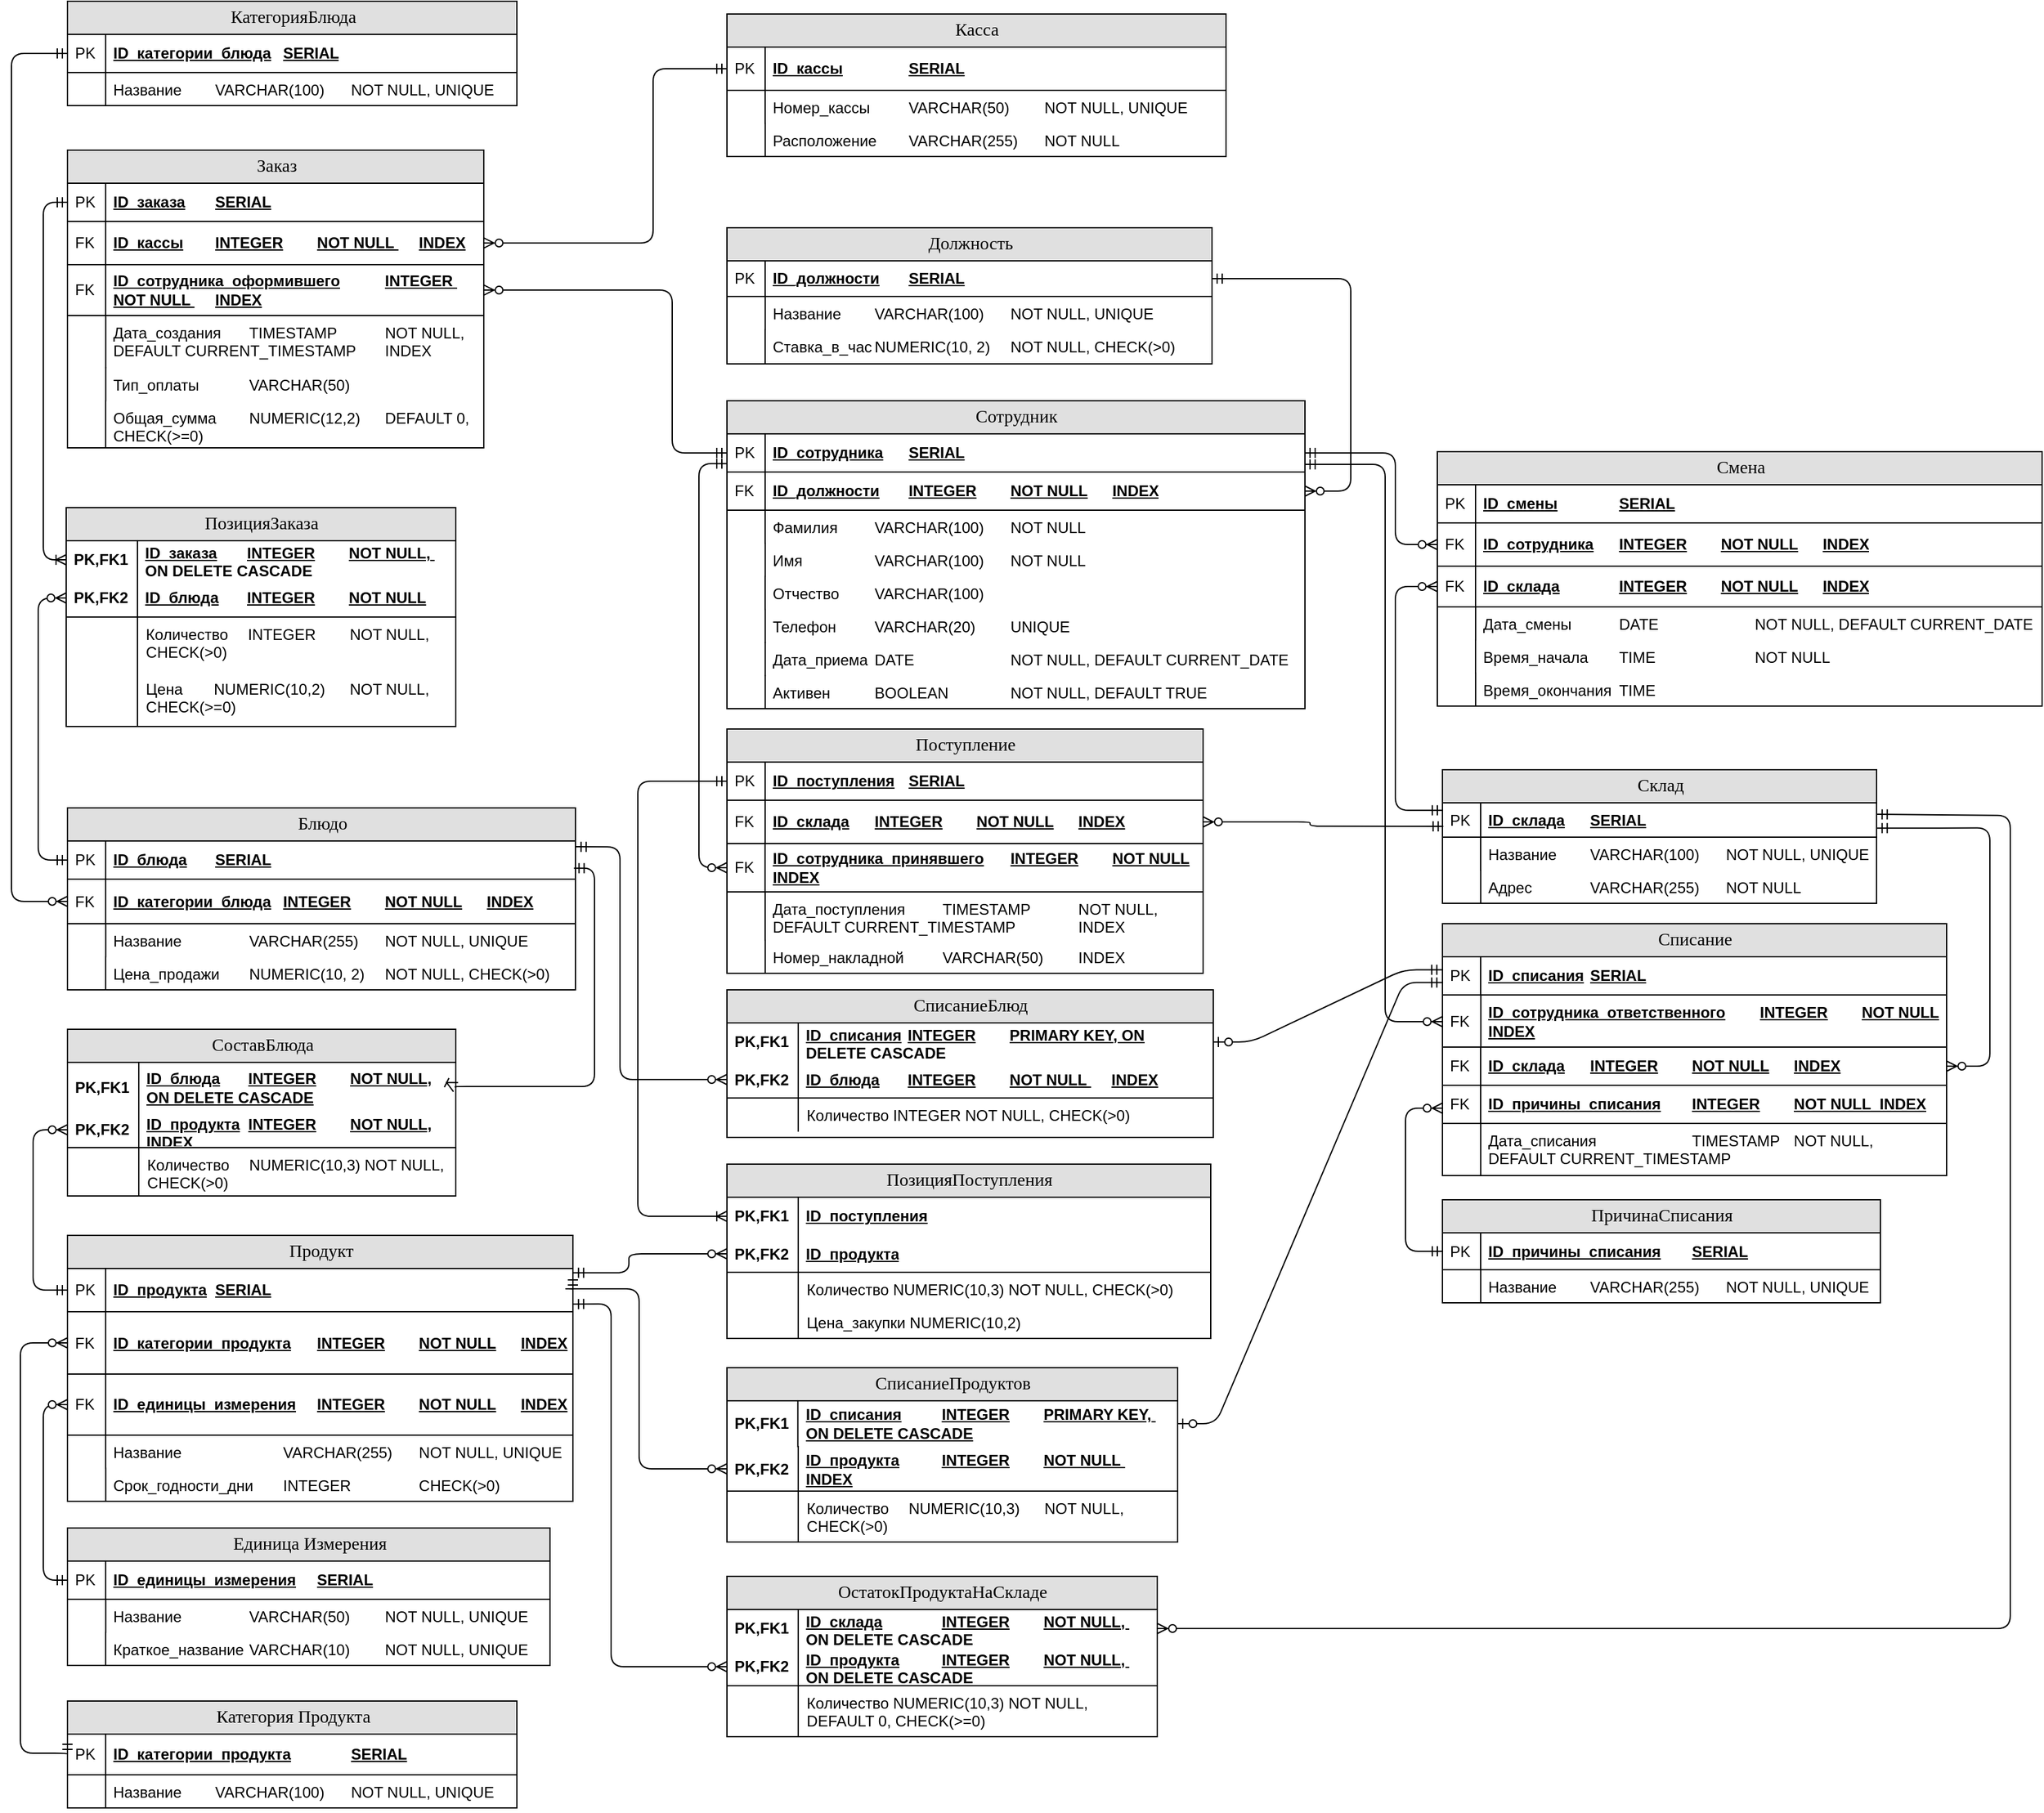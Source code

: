 <mxfile version="27.0.3">
  <diagram name="Page-1" id="e56a1550-8fbb-45ad-956c-1786394a9013">
    <mxGraphModel dx="2856" dy="1385" grid="0" gridSize="10" guides="1" tooltips="1" connect="1" arrows="1" fold="1" page="0" pageScale="1" pageWidth="1100" pageHeight="850" background="none" math="0" shadow="0">
      <root>
        <mxCell id="0" />
        <mxCell id="1" parent="0" />
        <mxCell id="2e49270ec7c68f3f-19" value="Касса" style="swimlane;html=1;fontStyle=0;childLayout=stackLayout;horizontal=1;startSize=26;fillColor=#e0e0e0;horizontalStack=0;resizeParent=1;resizeLast=0;collapsible=1;marginBottom=0;swimlaneFillColor=#ffffff;align=center;rounded=0;shadow=0;comic=0;labelBackgroundColor=none;strokeWidth=1;fontFamily=Verdana;fontSize=14" parent="1" vertex="1">
          <mxGeometry x="144" y="-285" width="392" height="112" as="geometry" />
        </mxCell>
        <mxCell id="2e49270ec7c68f3f-20" value="ID_кассы&lt;span style=&quot;white-space: pre;&quot;&gt;&#x9;&lt;/span&gt;&lt;span style=&quot;white-space:pre&quot;&gt;&#x9;&lt;/span&gt;SERIAL" style="shape=partialRectangle;top=0;left=0;right=0;bottom=1;html=1;align=left;verticalAlign=middle;fillColor=none;spacingLeft=34;spacingRight=4;whiteSpace=wrap;overflow=hidden;rotatable=0;points=[[0,0.5],[1,0.5]];portConstraint=eastwest;dropTarget=0;fontStyle=5;" parent="2e49270ec7c68f3f-19" vertex="1">
          <mxGeometry y="26" width="392" height="34" as="geometry" />
        </mxCell>
        <mxCell id="2e49270ec7c68f3f-21" value="PK" style="shape=partialRectangle;top=0;left=0;bottom=0;html=1;fillColor=none;align=left;verticalAlign=middle;spacingLeft=4;spacingRight=4;whiteSpace=wrap;overflow=hidden;rotatable=0;points=[];portConstraint=eastwest;part=1;" parent="2e49270ec7c68f3f-20" vertex="1" connectable="0">
          <mxGeometry width="30" height="34" as="geometry" />
        </mxCell>
        <mxCell id="VhIfmL56tOKeU5aFbTSP-81" value="Номер_кассы&lt;span style=&quot;white-space:pre&quot;&gt;&#x9;&lt;span style=&quot;white-space: pre;&quot;&gt;&#x9;&lt;/span&gt;&lt;/span&gt;VARCHAR(50)&lt;span style=&quot;white-space:pre&quot;&gt;&#x9;&lt;/span&gt;NOT NULL, UNIQUE&lt;span style=&quot;white-space:pre&quot;&gt;&#x9;&lt;/span&gt;" style="shape=partialRectangle;top=0;left=0;right=0;bottom=0;html=1;align=left;verticalAlign=top;fillColor=none;spacingLeft=34;spacingRight=4;whiteSpace=wrap;overflow=hidden;rotatable=0;points=[[0,0.5],[1,0.5]];portConstraint=eastwest;dropTarget=0;" vertex="1" parent="2e49270ec7c68f3f-19">
          <mxGeometry y="60" width="392" height="26" as="geometry" />
        </mxCell>
        <mxCell id="VhIfmL56tOKeU5aFbTSP-82" value="" style="shape=partialRectangle;top=0;left=0;bottom=0;html=1;fillColor=none;align=left;verticalAlign=top;spacingLeft=4;spacingRight=4;whiteSpace=wrap;overflow=hidden;rotatable=0;points=[];portConstraint=eastwest;part=1;" vertex="1" connectable="0" parent="VhIfmL56tOKeU5aFbTSP-81">
          <mxGeometry width="30" height="26" as="geometry" />
        </mxCell>
        <mxCell id="VhIfmL56tOKeU5aFbTSP-79" value="Расположение&lt;span style=&quot;white-space:pre&quot;&gt;&#x9;&lt;/span&gt;VARCHAR(255)&lt;span style=&quot;white-space:pre&quot;&gt;&#x9;&lt;/span&gt;NOT NULL" style="shape=partialRectangle;top=0;left=0;right=0;bottom=0;html=1;align=left;verticalAlign=top;fillColor=none;spacingLeft=34;spacingRight=4;whiteSpace=wrap;overflow=hidden;rotatable=0;points=[[0,0.5],[1,0.5]];portConstraint=eastwest;dropTarget=0;" vertex="1" parent="2e49270ec7c68f3f-19">
          <mxGeometry y="86" width="392" height="26" as="geometry" />
        </mxCell>
        <mxCell id="VhIfmL56tOKeU5aFbTSP-80" value="" style="shape=partialRectangle;top=0;left=0;bottom=0;html=1;fillColor=none;align=left;verticalAlign=top;spacingLeft=4;spacingRight=4;whiteSpace=wrap;overflow=hidden;rotatable=0;points=[];portConstraint=eastwest;part=1;" vertex="1" connectable="0" parent="VhIfmL56tOKeU5aFbTSP-79">
          <mxGeometry width="30.071" height="26" as="geometry" />
        </mxCell>
        <mxCell id="2e49270ec7c68f3f-41" value="ОстатокПродуктаНаСкладе" style="swimlane;html=1;fontStyle=0;childLayout=stackLayout;horizontal=1;startSize=26;fillColor=#e0e0e0;horizontalStack=0;resizeParent=1;resizeLast=0;collapsible=1;marginBottom=0;swimlaneFillColor=#ffffff;align=center;rounded=0;shadow=0;comic=0;labelBackgroundColor=none;strokeWidth=1;fontFamily=Verdana;fontSize=14" parent="1" vertex="1">
          <mxGeometry x="144" y="943" width="338" height="126" as="geometry" />
        </mxCell>
        <mxCell id="2e49270ec7c68f3f-42" value="ID_склада&lt;span style=&quot;white-space:pre&quot;&gt;&#x9;&lt;span style=&quot;white-space: pre;&quot;&gt;&#x9;&lt;/span&gt;&lt;/span&gt;INTEGER&lt;span style=&quot;white-space:pre&quot;&gt;&#x9;&lt;/span&gt;NOT NULL,&amp;nbsp; ON DELETE CASCADE" style="shape=partialRectangle;top=0;left=0;right=0;bottom=0;html=1;align=left;verticalAlign=middle;fillColor=none;spacingLeft=60;spacingRight=4;whiteSpace=wrap;overflow=hidden;rotatable=0;points=[[0,0.5],[1,0.5]];portConstraint=eastwest;dropTarget=0;fontStyle=5;" parent="2e49270ec7c68f3f-41" vertex="1">
          <mxGeometry y="26" width="338" height="30" as="geometry" />
        </mxCell>
        <mxCell id="2e49270ec7c68f3f-43" value="PK,FK1" style="shape=partialRectangle;fontStyle=1;top=0;left=0;bottom=0;html=1;fillColor=none;align=left;verticalAlign=middle;spacingLeft=4;spacingRight=4;whiteSpace=wrap;overflow=hidden;rotatable=0;points=[];portConstraint=eastwest;part=1;" parent="2e49270ec7c68f3f-42" vertex="1" connectable="0">
          <mxGeometry width="56" height="30" as="geometry" />
        </mxCell>
        <mxCell id="2e49270ec7c68f3f-44" value="ID_продукта&lt;span style=&quot;white-space:pre&quot;&gt;&#x9;&lt;span style=&quot;white-space: pre;&quot;&gt;&#x9;&lt;/span&gt;&lt;/span&gt;INTEGER&lt;span style=&quot;white-space:pre&quot;&gt;&#x9;&lt;/span&gt;NOT NULL,&amp;nbsp; ON DELETE CASCADE" style="shape=partialRectangle;top=0;left=0;right=0;bottom=1;html=1;align=left;verticalAlign=middle;fillColor=none;spacingLeft=60;spacingRight=4;whiteSpace=wrap;overflow=hidden;rotatable=0;points=[[0,0.5],[1,0.5]];portConstraint=eastwest;dropTarget=0;fontStyle=5;" parent="2e49270ec7c68f3f-41" vertex="1">
          <mxGeometry y="56" width="338" height="30" as="geometry" />
        </mxCell>
        <mxCell id="2e49270ec7c68f3f-45" value="PK,FK2" style="shape=partialRectangle;fontStyle=1;top=0;left=0;bottom=0;html=1;fillColor=none;align=left;verticalAlign=middle;spacingLeft=4;spacingRight=4;whiteSpace=wrap;overflow=hidden;rotatable=0;points=[];portConstraint=eastwest;part=1;" parent="2e49270ec7c68f3f-44" vertex="1" connectable="0">
          <mxGeometry width="56" height="30" as="geometry" />
        </mxCell>
        <mxCell id="VhIfmL56tOKeU5aFbTSP-162" value="&lt;span style=&quot;white-space: pre;&quot;&gt;&#x9;&lt;/span&gt;Количество&#x9;NUMERIC(10,3)&#x9;NOT NULL, &lt;span style=&quot;white-space: pre;&quot;&gt;&#x9;&lt;/span&gt;DEFAULT 0, CHECK(&amp;gt;=0)" style="shape=partialRectangle;top=0;left=0;right=0;bottom=0;html=1;align=left;verticalAlign=top;fillColor=none;spacingLeft=34;spacingRight=4;whiteSpace=wrap;overflow=hidden;rotatable=0;points=[[0,0.5],[1,0.5]];portConstraint=eastwest;dropTarget=0;" vertex="1" parent="2e49270ec7c68f3f-41">
          <mxGeometry y="86" width="338" height="40" as="geometry" />
        </mxCell>
        <mxCell id="VhIfmL56tOKeU5aFbTSP-163" value="" style="shape=partialRectangle;top=0;left=0;bottom=0;html=1;fillColor=none;align=left;verticalAlign=top;spacingLeft=4;spacingRight=4;whiteSpace=wrap;overflow=hidden;rotatable=0;points=[];portConstraint=eastwest;part=1;" vertex="1" connectable="0" parent="VhIfmL56tOKeU5aFbTSP-162">
          <mxGeometry width="56" height="40" as="geometry" />
        </mxCell>
        <mxCell id="2e49270ec7c68f3f-64" value="ПозицияПоступления" style="swimlane;html=1;fontStyle=0;childLayout=stackLayout;horizontal=1;startSize=26;fillColor=#e0e0e0;horizontalStack=0;resizeParent=1;resizeLast=0;collapsible=1;marginBottom=0;swimlaneFillColor=#ffffff;align=center;rounded=0;shadow=0;comic=0;labelBackgroundColor=none;strokeWidth=1;fontFamily=Verdana;fontSize=14" parent="1" vertex="1">
          <mxGeometry x="144" y="619" width="380" height="137" as="geometry" />
        </mxCell>
        <mxCell id="2e49270ec7c68f3f-65" value="ID_поступления" style="shape=partialRectangle;top=0;left=0;right=0;bottom=0;html=1;align=left;verticalAlign=middle;fillColor=none;spacingLeft=60;spacingRight=4;whiteSpace=wrap;overflow=hidden;rotatable=0;points=[[0,0.5],[1,0.5]];portConstraint=eastwest;dropTarget=0;fontStyle=5;" parent="2e49270ec7c68f3f-64" vertex="1">
          <mxGeometry y="26" width="380" height="30" as="geometry" />
        </mxCell>
        <mxCell id="2e49270ec7c68f3f-66" value="PK,FK1" style="shape=partialRectangle;fontStyle=1;top=0;left=0;bottom=0;html=1;fillColor=none;align=left;verticalAlign=middle;spacingLeft=4;spacingRight=4;whiteSpace=wrap;overflow=hidden;rotatable=0;points=[];portConstraint=eastwest;part=1;" parent="2e49270ec7c68f3f-65" vertex="1" connectable="0">
          <mxGeometry width="56" height="30" as="geometry" />
        </mxCell>
        <mxCell id="2e49270ec7c68f3f-67" value="ID_продукта" style="shape=partialRectangle;top=0;left=0;right=0;bottom=1;html=1;align=left;verticalAlign=middle;fillColor=none;spacingLeft=60;spacingRight=4;whiteSpace=wrap;overflow=hidden;rotatable=0;points=[[0,0.5],[1,0.5]];portConstraint=eastwest;dropTarget=0;fontStyle=5;" parent="2e49270ec7c68f3f-64" vertex="1">
          <mxGeometry y="56" width="380" height="29" as="geometry" />
        </mxCell>
        <mxCell id="2e49270ec7c68f3f-68" value="PK,FK2" style="shape=partialRectangle;fontStyle=1;top=0;left=0;bottom=0;html=1;fillColor=none;align=left;verticalAlign=middle;spacingLeft=4;spacingRight=4;whiteSpace=wrap;overflow=hidden;rotatable=0;points=[];portConstraint=eastwest;part=1;" parent="2e49270ec7c68f3f-67" vertex="1" connectable="0">
          <mxGeometry width="56" height="29" as="geometry" />
        </mxCell>
        <mxCell id="VhIfmL56tOKeU5aFbTSP-146" value="&lt;span style=&quot;white-space: pre;&quot;&gt;&#x9;&lt;/span&gt;Количество&#x9;NUMERIC(10,3)&#x9;NOT NULL, CHECK(&amp;gt;0)" style="shape=partialRectangle;top=0;left=0;right=0;bottom=0;html=1;align=left;verticalAlign=top;fillColor=none;spacingLeft=34;spacingRight=4;whiteSpace=wrap;overflow=hidden;rotatable=0;points=[[0,0.5],[1,0.5]];portConstraint=eastwest;dropTarget=0;" vertex="1" parent="2e49270ec7c68f3f-64">
          <mxGeometry y="85" width="380" height="26" as="geometry" />
        </mxCell>
        <mxCell id="VhIfmL56tOKeU5aFbTSP-147" value="" style="shape=partialRectangle;top=0;left=0;bottom=0;html=1;fillColor=none;align=left;verticalAlign=top;spacingLeft=4;spacingRight=4;whiteSpace=wrap;overflow=hidden;rotatable=0;points=[];portConstraint=eastwest;part=1;" vertex="1" connectable="0" parent="VhIfmL56tOKeU5aFbTSP-146">
          <mxGeometry width="56" height="26" as="geometry" />
        </mxCell>
        <mxCell id="VhIfmL56tOKeU5aFbTSP-148" value="&lt;span style=&quot;white-space: pre;&quot;&gt;&#x9;&lt;/span&gt;Цена_закупки&#x9;NUMERIC(10,2)" style="shape=partialRectangle;top=0;left=0;right=0;bottom=0;html=1;align=left;verticalAlign=top;fillColor=none;spacingLeft=34;spacingRight=4;whiteSpace=wrap;overflow=hidden;rotatable=0;points=[[0,0.5],[1,0.5]];portConstraint=eastwest;dropTarget=0;" vertex="1" parent="2e49270ec7c68f3f-64">
          <mxGeometry y="111" width="380" height="26" as="geometry" />
        </mxCell>
        <mxCell id="VhIfmL56tOKeU5aFbTSP-149" value="" style="shape=partialRectangle;top=0;left=0;bottom=0;html=1;fillColor=none;align=left;verticalAlign=top;spacingLeft=4;spacingRight=4;whiteSpace=wrap;overflow=hidden;rotatable=0;points=[];portConstraint=eastwest;part=1;" vertex="1" connectable="0" parent="VhIfmL56tOKeU5aFbTSP-148">
          <mxGeometry width="56" height="26" as="geometry" />
        </mxCell>
        <mxCell id="2e49270ec7c68f3f-80" value="Должность" style="swimlane;html=1;fontStyle=0;childLayout=stackLayout;horizontal=1;startSize=26;fillColor=#e0e0e0;horizontalStack=0;resizeParent=1;resizeLast=0;collapsible=1;marginBottom=0;swimlaneFillColor=#ffffff;align=center;rounded=0;shadow=0;comic=0;labelBackgroundColor=none;strokeWidth=1;fontFamily=Verdana;fontSize=14" parent="1" vertex="1">
          <mxGeometry x="144" y="-117" width="381" height="107" as="geometry" />
        </mxCell>
        <mxCell id="zs1lgDmCPFX4s4tORmKH-10" value="ID_должности&lt;span style=&quot;white-space:pre&quot;&gt;&#x9;&lt;/span&gt;SERIAL" style="shape=partialRectangle;top=0;left=0;right=0;bottom=1;html=1;align=left;verticalAlign=middle;fillColor=none;spacingLeft=34;spacingRight=4;whiteSpace=wrap;overflow=hidden;rotatable=0;points=[[0,0.5],[1,0.5]];portConstraint=eastwest;dropTarget=0;fontStyle=5;" parent="2e49270ec7c68f3f-80" vertex="1">
          <mxGeometry y="26" width="381" height="28" as="geometry" />
        </mxCell>
        <mxCell id="zs1lgDmCPFX4s4tORmKH-11" value="PK" style="shape=partialRectangle;top=0;left=0;bottom=0;html=1;fillColor=none;align=left;verticalAlign=middle;spacingLeft=4;spacingRight=4;whiteSpace=wrap;overflow=hidden;rotatable=0;points=[];portConstraint=eastwest;part=1;" parent="zs1lgDmCPFX4s4tORmKH-10" vertex="1" connectable="0">
          <mxGeometry width="30" height="28" as="geometry" />
        </mxCell>
        <mxCell id="VhIfmL56tOKeU5aFbTSP-10" value="Название&lt;span style=&quot;white-space:pre&quot;&gt;&#x9;&lt;/span&gt;VARCHAR(100)&lt;span style=&quot;white-space:pre&quot;&gt;&#x9;&lt;/span&gt;NOT NULL, UNIQUE" style="shape=partialRectangle;top=0;left=0;right=0;bottom=0;html=1;align=left;verticalAlign=top;fillColor=none;spacingLeft=34;spacingRight=4;whiteSpace=wrap;overflow=hidden;rotatable=0;points=[[0,0.5],[1,0.5]];portConstraint=eastwest;dropTarget=0;" vertex="1" parent="2e49270ec7c68f3f-80">
          <mxGeometry y="54" width="381" height="26" as="geometry" />
        </mxCell>
        <mxCell id="VhIfmL56tOKeU5aFbTSP-11" value="" style="shape=partialRectangle;top=0;left=0;bottom=0;html=1;fillColor=none;align=left;verticalAlign=top;spacingLeft=4;spacingRight=4;whiteSpace=wrap;overflow=hidden;rotatable=0;points=[];portConstraint=eastwest;part=1;" vertex="1" connectable="0" parent="VhIfmL56tOKeU5aFbTSP-10">
          <mxGeometry width="30.071" height="26" as="geometry" />
        </mxCell>
        <mxCell id="VhIfmL56tOKeU5aFbTSP-14" value="Ставка_в_час&lt;span style=&quot;white-space:pre&quot;&gt;&#x9;&lt;/span&gt;NUMERIC(10, 2)&lt;span style=&quot;white-space:pre&quot;&gt;&#x9;&lt;/span&gt;NOT NULL, CHECK(&amp;gt;0)" style="shape=partialRectangle;top=0;left=0;right=0;bottom=0;html=1;align=left;verticalAlign=top;fillColor=none;spacingLeft=34;spacingRight=4;whiteSpace=wrap;overflow=hidden;rotatable=0;points=[[0,0.5],[1,0.5]];portConstraint=eastwest;dropTarget=0;" vertex="1" parent="2e49270ec7c68f3f-80">
          <mxGeometry y="80" width="381" height="26" as="geometry" />
        </mxCell>
        <mxCell id="VhIfmL56tOKeU5aFbTSP-15" value="" style="shape=partialRectangle;top=0;left=0;bottom=0;html=1;fillColor=none;align=left;verticalAlign=top;spacingLeft=4;spacingRight=4;whiteSpace=wrap;overflow=hidden;rotatable=0;points=[];portConstraint=eastwest;part=1;" vertex="1" connectable="0" parent="VhIfmL56tOKeU5aFbTSP-14">
          <mxGeometry width="30" height="26" as="geometry" />
        </mxCell>
        <mxCell id="zs1lgDmCPFX4s4tORmKH-1" value="Единица Измерения" style="swimlane;html=1;fontStyle=0;childLayout=stackLayout;horizontal=1;startSize=26;fillColor=#e0e0e0;horizontalStack=0;resizeParent=1;resizeLast=0;collapsible=1;marginBottom=0;swimlaneFillColor=#ffffff;align=center;rounded=0;shadow=0;comic=0;labelBackgroundColor=none;strokeWidth=1;fontFamily=Verdana;fontSize=14" parent="1" vertex="1">
          <mxGeometry x="-374" y="905" width="379" height="108" as="geometry" />
        </mxCell>
        <mxCell id="zs1lgDmCPFX4s4tORmKH-2" value="ID_единицы_измерения&lt;span style=&quot;white-space:pre&quot;&gt;&#x9;&lt;/span&gt;SERIAL" style="shape=partialRectangle;top=0;left=0;right=0;bottom=1;html=1;align=left;verticalAlign=middle;fillColor=none;spacingLeft=34;spacingRight=4;whiteSpace=wrap;overflow=hidden;rotatable=0;points=[[0,0.5],[1,0.5]];portConstraint=eastwest;dropTarget=0;fontStyle=5;" parent="zs1lgDmCPFX4s4tORmKH-1" vertex="1">
          <mxGeometry y="26" width="379" height="30" as="geometry" />
        </mxCell>
        <mxCell id="zs1lgDmCPFX4s4tORmKH-3" value="PK" style="shape=partialRectangle;top=0;left=0;bottom=0;html=1;fillColor=none;align=left;verticalAlign=middle;spacingLeft=4;spacingRight=4;whiteSpace=wrap;overflow=hidden;rotatable=0;points=[];portConstraint=eastwest;part=1;" parent="zs1lgDmCPFX4s4tORmKH-2" vertex="1" connectable="0">
          <mxGeometry width="30" height="30" as="geometry" />
        </mxCell>
        <mxCell id="VhIfmL56tOKeU5aFbTSP-103" value="Название&lt;span style=&quot;white-space:pre&quot;&gt;&#x9;&lt;span style=&quot;white-space: pre;&quot;&gt;&#x9;&lt;/span&gt;&lt;/span&gt;VARCHAR(50)&lt;span style=&quot;white-space:pre&quot;&gt;&#x9;&lt;/span&gt;NOT NULL, UNIQUE" style="shape=partialRectangle;top=0;left=0;right=0;bottom=0;html=1;align=left;verticalAlign=top;fillColor=none;spacingLeft=34;spacingRight=4;whiteSpace=wrap;overflow=hidden;rotatable=0;points=[[0,0.5],[1,0.5]];portConstraint=eastwest;dropTarget=0;" vertex="1" parent="zs1lgDmCPFX4s4tORmKH-1">
          <mxGeometry y="56" width="379" height="26" as="geometry" />
        </mxCell>
        <mxCell id="VhIfmL56tOKeU5aFbTSP-104" value="" style="shape=partialRectangle;top=0;left=0;bottom=0;html=1;fillColor=none;align=left;verticalAlign=top;spacingLeft=4;spacingRight=4;whiteSpace=wrap;overflow=hidden;rotatable=0;points=[];portConstraint=eastwest;part=1;" vertex="1" connectable="0" parent="VhIfmL56tOKeU5aFbTSP-103">
          <mxGeometry width="30.071" height="26" as="geometry" />
        </mxCell>
        <mxCell id="VhIfmL56tOKeU5aFbTSP-101" value="Краткое_название&lt;span style=&quot;white-space:pre&quot;&gt;&#x9;&lt;/span&gt;VARCHAR(10)&lt;span style=&quot;white-space:pre&quot;&gt;&#x9;&lt;/span&gt;NOT NULL, UNIQUE" style="shape=partialRectangle;top=0;left=0;right=0;bottom=0;html=1;align=left;verticalAlign=top;fillColor=none;spacingLeft=34;spacingRight=4;whiteSpace=wrap;overflow=hidden;rotatable=0;points=[[0,0.5],[1,0.5]];portConstraint=eastwest;dropTarget=0;" vertex="1" parent="zs1lgDmCPFX4s4tORmKH-1">
          <mxGeometry y="82" width="379" height="26" as="geometry" />
        </mxCell>
        <mxCell id="VhIfmL56tOKeU5aFbTSP-102" value="" style="shape=partialRectangle;top=0;left=0;bottom=0;html=1;fillColor=none;align=left;verticalAlign=top;spacingLeft=4;spacingRight=4;whiteSpace=wrap;overflow=hidden;rotatable=0;points=[];portConstraint=eastwest;part=1;" vertex="1" connectable="0" parent="VhIfmL56tOKeU5aFbTSP-101">
          <mxGeometry width="30" height="26" as="geometry" />
        </mxCell>
        <mxCell id="zs1lgDmCPFX4s4tORmKH-4" value="Категория Продукта" style="swimlane;html=1;fontStyle=0;childLayout=stackLayout;horizontal=1;startSize=26;fillColor=#e0e0e0;horizontalStack=0;resizeParent=1;resizeLast=0;collapsible=1;marginBottom=0;swimlaneFillColor=#ffffff;align=center;rounded=0;shadow=0;comic=0;labelBackgroundColor=none;strokeWidth=1;fontFamily=Verdana;fontSize=14" parent="1" vertex="1">
          <mxGeometry x="-374" y="1041" width="353" height="84" as="geometry" />
        </mxCell>
        <mxCell id="zs1lgDmCPFX4s4tORmKH-5" value="ID_категории_продукта&lt;span style=&quot;white-space:pre&quot;&gt;&#x9;&lt;span style=&quot;white-space: pre;&quot;&gt;&#x9;&lt;/span&gt;&lt;/span&gt;SERIAL" style="shape=partialRectangle;top=0;left=0;right=0;bottom=1;html=1;align=left;verticalAlign=middle;fillColor=none;spacingLeft=34;spacingRight=4;whiteSpace=wrap;overflow=hidden;rotatable=0;points=[[0,0.5],[1,0.5]];portConstraint=eastwest;dropTarget=0;fontStyle=5;" parent="zs1lgDmCPFX4s4tORmKH-4" vertex="1">
          <mxGeometry y="26" width="353" height="32" as="geometry" />
        </mxCell>
        <mxCell id="zs1lgDmCPFX4s4tORmKH-6" value="PK" style="shape=partialRectangle;top=0;left=0;bottom=0;html=1;fillColor=none;align=left;verticalAlign=middle;spacingLeft=4;spacingRight=4;whiteSpace=wrap;overflow=hidden;rotatable=0;points=[];portConstraint=eastwest;part=1;" parent="zs1lgDmCPFX4s4tORmKH-5" vertex="1" connectable="0">
          <mxGeometry width="30" height="32" as="geometry" />
        </mxCell>
        <mxCell id="VhIfmL56tOKeU5aFbTSP-92" value="Название&lt;span style=&quot;white-space:pre&quot;&gt;&#x9;&lt;/span&gt;VARCHAR(100)&lt;span style=&quot;white-space:pre&quot;&gt;&#x9;&lt;/span&gt;NOT NULL, UNIQUE" style="shape=partialRectangle;top=0;left=0;right=0;bottom=0;html=1;align=left;verticalAlign=top;fillColor=none;spacingLeft=34;spacingRight=4;whiteSpace=wrap;overflow=hidden;rotatable=0;points=[[0,0.5],[1,0.5]];portConstraint=eastwest;dropTarget=0;" vertex="1" parent="zs1lgDmCPFX4s4tORmKH-4">
          <mxGeometry y="58" width="353" height="26" as="geometry" />
        </mxCell>
        <mxCell id="VhIfmL56tOKeU5aFbTSP-93" value="" style="shape=partialRectangle;top=0;left=0;bottom=0;html=1;fillColor=none;align=left;verticalAlign=top;spacingLeft=4;spacingRight=4;whiteSpace=wrap;overflow=hidden;rotatable=0;points=[];portConstraint=eastwest;part=1;" vertex="1" connectable="0" parent="VhIfmL56tOKeU5aFbTSP-92">
          <mxGeometry width="30" height="26" as="geometry" />
        </mxCell>
        <mxCell id="zs1lgDmCPFX4s4tORmKH-7" value="Склад" style="swimlane;html=1;fontStyle=0;childLayout=stackLayout;horizontal=1;startSize=26;fillColor=#e0e0e0;horizontalStack=0;resizeParent=1;resizeLast=0;collapsible=1;marginBottom=0;swimlaneFillColor=#ffffff;align=center;rounded=0;shadow=0;comic=0;labelBackgroundColor=none;strokeWidth=1;fontFamily=Verdana;fontSize=14" parent="1" vertex="1">
          <mxGeometry x="706" y="309" width="341" height="105" as="geometry" />
        </mxCell>
        <mxCell id="zs1lgDmCPFX4s4tORmKH-8" value="ID_склада&lt;span style=&quot;white-space:pre&quot;&gt;&#x9;&lt;/span&gt;SERIAL" style="shape=partialRectangle;top=0;left=0;right=0;bottom=1;html=1;align=left;verticalAlign=middle;fillColor=none;spacingLeft=34;spacingRight=4;whiteSpace=wrap;overflow=hidden;rotatable=0;points=[[0,0.5],[1,0.5]];portConstraint=eastwest;dropTarget=0;fontStyle=5;" parent="zs1lgDmCPFX4s4tORmKH-7" vertex="1">
          <mxGeometry y="26" width="341" height="27" as="geometry" />
        </mxCell>
        <mxCell id="zs1lgDmCPFX4s4tORmKH-9" value="PK" style="shape=partialRectangle;top=0;left=0;bottom=0;html=1;fillColor=none;align=left;verticalAlign=middle;spacingLeft=4;spacingRight=4;whiteSpace=wrap;overflow=hidden;rotatable=0;points=[];portConstraint=eastwest;part=1;" parent="zs1lgDmCPFX4s4tORmKH-8" vertex="1" connectable="0">
          <mxGeometry width="30" height="27" as="geometry" />
        </mxCell>
        <mxCell id="VhIfmL56tOKeU5aFbTSP-124" value="Название&lt;span style=&quot;white-space:pre&quot;&gt;&#x9;&lt;/span&gt;VARCHAR(100)&lt;span style=&quot;white-space:pre&quot;&gt;&#x9;&lt;/span&gt;NOT NULL, UNIQUE" style="shape=partialRectangle;top=0;left=0;right=0;bottom=0;html=1;align=left;verticalAlign=top;fillColor=none;spacingLeft=34;spacingRight=4;whiteSpace=wrap;overflow=hidden;rotatable=0;points=[[0,0.5],[1,0.5]];portConstraint=eastwest;dropTarget=0;" vertex="1" parent="zs1lgDmCPFX4s4tORmKH-7">
          <mxGeometry y="53" width="341" height="26" as="geometry" />
        </mxCell>
        <mxCell id="VhIfmL56tOKeU5aFbTSP-125" value="" style="shape=partialRectangle;top=0;left=0;bottom=0;html=1;fillColor=none;align=left;verticalAlign=top;spacingLeft=4;spacingRight=4;whiteSpace=wrap;overflow=hidden;rotatable=0;points=[];portConstraint=eastwest;part=1;" vertex="1" connectable="0" parent="VhIfmL56tOKeU5aFbTSP-124">
          <mxGeometry width="30" height="26" as="geometry" />
        </mxCell>
        <mxCell id="VhIfmL56tOKeU5aFbTSP-126" value="Адрес&lt;span style=&quot;white-space:pre&quot;&gt;&#x9;&lt;span style=&quot;white-space: pre;&quot;&gt;&#x9;&lt;/span&gt;&lt;/span&gt;VARCHAR(255)&lt;span style=&quot;white-space:pre&quot;&gt;&#x9;&lt;/span&gt;NOT NULL" style="shape=partialRectangle;top=0;left=0;right=0;bottom=0;html=1;align=left;verticalAlign=top;fillColor=none;spacingLeft=34;spacingRight=4;whiteSpace=wrap;overflow=hidden;rotatable=0;points=[[0,0.5],[1,0.5]];portConstraint=eastwest;dropTarget=0;" vertex="1" parent="zs1lgDmCPFX4s4tORmKH-7">
          <mxGeometry y="79" width="341" height="26" as="geometry" />
        </mxCell>
        <mxCell id="VhIfmL56tOKeU5aFbTSP-127" value="" style="shape=partialRectangle;top=0;left=0;bottom=0;html=1;fillColor=none;align=left;verticalAlign=top;spacingLeft=4;spacingRight=4;whiteSpace=wrap;overflow=hidden;rotatable=0;points=[];portConstraint=eastwest;part=1;" vertex="1" connectable="0" parent="VhIfmL56tOKeU5aFbTSP-126">
          <mxGeometry width="30.071" height="26" as="geometry" />
        </mxCell>
        <mxCell id="zs1lgDmCPFX4s4tORmKH-12" value="Смена" style="swimlane;html=1;fontStyle=0;childLayout=stackLayout;horizontal=1;startSize=26;fillColor=#e0e0e0;horizontalStack=0;resizeParent=1;resizeLast=0;collapsible=1;marginBottom=0;swimlaneFillColor=#ffffff;align=center;rounded=0;shadow=0;comic=0;labelBackgroundColor=none;strokeWidth=1;fontFamily=Verdana;fontSize=14;swimlaneLine=1;" parent="1" vertex="1">
          <mxGeometry x="702" y="59" width="475" height="200" as="geometry" />
        </mxCell>
        <mxCell id="zs1lgDmCPFX4s4tORmKH-13" value="ID_смены&lt;span style=&quot;white-space:pre&quot;&gt;&#x9;&lt;span style=&quot;white-space: pre;&quot;&gt;&#x9;&lt;/span&gt;&lt;/span&gt;SERIAL" style="shape=partialRectangle;top=0;left=0;right=0;bottom=1;html=1;align=left;verticalAlign=middle;fillColor=none;spacingLeft=34;spacingRight=4;whiteSpace=wrap;overflow=hidden;rotatable=0;points=[[0,0.5],[1,0.5]];portConstraint=eastwest;dropTarget=0;fontStyle=5;" parent="zs1lgDmCPFX4s4tORmKH-12" vertex="1">
          <mxGeometry y="26" width="475" height="30" as="geometry" />
        </mxCell>
        <mxCell id="zs1lgDmCPFX4s4tORmKH-14" value="PK" style="shape=partialRectangle;top=0;left=0;bottom=0;html=1;fillColor=none;align=left;verticalAlign=middle;spacingLeft=4;spacingRight=4;whiteSpace=wrap;overflow=hidden;rotatable=0;points=[];portConstraint=eastwest;part=1;" parent="zs1lgDmCPFX4s4tORmKH-13" vertex="1" connectable="0">
          <mxGeometry width="30" height="30" as="geometry" />
        </mxCell>
        <mxCell id="zs1lgDmCPFX4s4tORmKH-15" value="ID_сотрудника&lt;span style=&quot;white-space:pre&quot;&gt;&#x9;&lt;/span&gt;INTEGER&lt;span style=&quot;white-space:pre&quot;&gt;&#x9;&lt;/span&gt;NOT NULL&lt;span style=&quot;white-space: pre;&quot;&gt;&#x9;&lt;/span&gt;INDEX" style="shape=partialRectangle;top=0;left=0;right=0;bottom=1;html=1;align=left;verticalAlign=middle;fillColor=none;spacingLeft=34;spacingRight=4;whiteSpace=wrap;overflow=hidden;rotatable=0;points=[[0,0.5],[1,0.5]];portConstraint=eastwest;dropTarget=0;fontStyle=5;" parent="zs1lgDmCPFX4s4tORmKH-12" vertex="1">
          <mxGeometry y="56" width="475" height="34" as="geometry" />
        </mxCell>
        <mxCell id="zs1lgDmCPFX4s4tORmKH-16" value="FK" style="shape=partialRectangle;top=0;left=0;bottom=0;html=1;fillColor=none;align=left;verticalAlign=middle;spacingLeft=4;spacingRight=4;whiteSpace=wrap;overflow=hidden;rotatable=0;points=[];portConstraint=eastwest;part=1;" parent="zs1lgDmCPFX4s4tORmKH-15" vertex="1" connectable="0">
          <mxGeometry width="30" height="34" as="geometry" />
        </mxCell>
        <mxCell id="zs1lgDmCPFX4s4tORmKH-22" value="ID_склада&lt;span style=&quot;white-space:pre&quot;&gt;&#x9;&lt;span style=&quot;white-space: pre;&quot;&gt;&#x9;&lt;/span&gt;&lt;/span&gt;INTEGER&lt;span style=&quot;white-space:pre&quot;&gt;&#x9;&lt;/span&gt;NOT NULL&lt;span style=&quot;white-space: pre;&quot;&gt;&#x9;&lt;/span&gt;INDEX" style="shape=partialRectangle;top=0;left=0;right=0;bottom=1;html=1;align=left;verticalAlign=middle;fillColor=none;spacingLeft=34;spacingRight=4;whiteSpace=wrap;overflow=hidden;rotatable=0;points=[[0,0.5],[1,0.5]];portConstraint=eastwest;dropTarget=0;fontStyle=5;" parent="zs1lgDmCPFX4s4tORmKH-12" vertex="1">
          <mxGeometry y="90" width="475" height="32" as="geometry" />
        </mxCell>
        <mxCell id="zs1lgDmCPFX4s4tORmKH-23" value="FK" style="shape=partialRectangle;top=0;left=0;bottom=0;html=1;fillColor=none;align=left;verticalAlign=middle;spacingLeft=4;spacingRight=4;whiteSpace=wrap;overflow=hidden;rotatable=0;points=[];portConstraint=eastwest;part=1;" parent="zs1lgDmCPFX4s4tORmKH-22" vertex="1" connectable="0">
          <mxGeometry width="30" height="32" as="geometry" />
        </mxCell>
        <mxCell id="VhIfmL56tOKeU5aFbTSP-90" value="Дата_смены&lt;span style=&quot;white-space:pre&quot;&gt;&#x9;&lt;span style=&quot;white-space: pre;&quot;&gt;&#x9;&lt;/span&gt;&lt;/span&gt;DATE&lt;span style=&quot;white-space:pre&quot;&gt;&#x9;&lt;span style=&quot;white-space: pre;&quot;&gt;&#x9;&lt;span style=&quot;white-space: pre;&quot;&gt;&#x9;&lt;/span&gt;&lt;/span&gt;&lt;/span&gt;NOT NULL, DEFAULT CURRENT_DATE" style="shape=partialRectangle;top=0;left=0;right=0;bottom=0;html=1;align=left;verticalAlign=top;fillColor=none;spacingLeft=34;spacingRight=4;whiteSpace=wrap;overflow=hidden;rotatable=0;points=[[0,0.5],[1,0.5]];portConstraint=eastwest;dropTarget=0;" vertex="1" parent="zs1lgDmCPFX4s4tORmKH-12">
          <mxGeometry y="122" width="475" height="26" as="geometry" />
        </mxCell>
        <mxCell id="VhIfmL56tOKeU5aFbTSP-91" value="" style="shape=partialRectangle;top=0;left=0;bottom=0;html=1;fillColor=none;align=left;verticalAlign=top;spacingLeft=4;spacingRight=4;whiteSpace=wrap;overflow=hidden;rotatable=0;points=[];portConstraint=eastwest;part=1;" vertex="1" connectable="0" parent="VhIfmL56tOKeU5aFbTSP-90">
          <mxGeometry width="30.071" height="26" as="geometry" />
        </mxCell>
        <mxCell id="VhIfmL56tOKeU5aFbTSP-88" value="Время_начала&lt;span style=&quot;white-space:pre&quot;&gt;&#x9;&lt;/span&gt;TIME&lt;span style=&quot;white-space:pre&quot;&gt;&#x9;&lt;span style=&quot;white-space: pre;&quot;&gt;&#x9;&lt;/span&gt;&lt;span style=&quot;white-space: pre;&quot;&gt;&#x9;&lt;/span&gt;&lt;/span&gt;NOT NULL" style="shape=partialRectangle;top=0;left=0;right=0;bottom=0;html=1;align=left;verticalAlign=top;fillColor=none;spacingLeft=34;spacingRight=4;whiteSpace=wrap;overflow=hidden;rotatable=0;points=[[0,0.5],[1,0.5]];portConstraint=eastwest;dropTarget=0;" vertex="1" parent="zs1lgDmCPFX4s4tORmKH-12">
          <mxGeometry y="148" width="475" height="26" as="geometry" />
        </mxCell>
        <mxCell id="VhIfmL56tOKeU5aFbTSP-89" value="" style="shape=partialRectangle;top=0;left=0;bottom=0;html=1;fillColor=none;align=left;verticalAlign=top;spacingLeft=4;spacingRight=4;whiteSpace=wrap;overflow=hidden;rotatable=0;points=[];portConstraint=eastwest;part=1;" vertex="1" connectable="0" parent="VhIfmL56tOKeU5aFbTSP-88">
          <mxGeometry width="30" height="26" as="geometry" />
        </mxCell>
        <mxCell id="VhIfmL56tOKeU5aFbTSP-86" value="Время_окончания&lt;span style=&quot;white-space:pre&quot;&gt;&#x9;&lt;/span&gt;TIME" style="shape=partialRectangle;top=0;left=0;right=0;bottom=0;html=1;align=left;verticalAlign=top;fillColor=none;spacingLeft=34;spacingRight=4;whiteSpace=wrap;overflow=hidden;rotatable=0;points=[[0,0.5],[1,0.5]];portConstraint=eastwest;dropTarget=0;" vertex="1" parent="zs1lgDmCPFX4s4tORmKH-12">
          <mxGeometry y="174" width="475" height="26" as="geometry" />
        </mxCell>
        <mxCell id="VhIfmL56tOKeU5aFbTSP-87" value="" style="shape=partialRectangle;top=0;left=0;bottom=0;html=1;fillColor=none;align=left;verticalAlign=top;spacingLeft=4;spacingRight=4;whiteSpace=wrap;overflow=hidden;rotatable=0;points=[];portConstraint=eastwest;part=1;" vertex="1" connectable="0" parent="VhIfmL56tOKeU5aFbTSP-86">
          <mxGeometry width="30.071" height="26" as="geometry" />
        </mxCell>
        <mxCell id="zs1lgDmCPFX4s4tORmKH-17" value="Сотрудник" style="swimlane;html=1;fontStyle=0;childLayout=stackLayout;horizontal=1;startSize=26;fillColor=#e0e0e0;horizontalStack=0;resizeParent=1;resizeLast=0;collapsible=1;marginBottom=0;swimlaneFillColor=#ffffff;align=center;rounded=0;shadow=0;comic=0;labelBackgroundColor=none;strokeWidth=1;fontFamily=Verdana;fontSize=14;swimlaneLine=1;" parent="1" vertex="1">
          <mxGeometry x="144" y="19" width="454" height="242" as="geometry" />
        </mxCell>
        <mxCell id="zs1lgDmCPFX4s4tORmKH-18" value="ID_сотрудника&lt;span style=&quot;white-space:pre&quot;&gt;&#x9;&lt;/span&gt;SERIAL" style="shape=partialRectangle;top=0;left=0;right=0;bottom=1;html=1;align=left;verticalAlign=middle;fillColor=none;spacingLeft=34;spacingRight=4;whiteSpace=wrap;overflow=hidden;rotatable=0;points=[[0,0.5],[1,0.5]];portConstraint=eastwest;dropTarget=0;fontStyle=5;" parent="zs1lgDmCPFX4s4tORmKH-17" vertex="1">
          <mxGeometry y="26" width="454" height="30" as="geometry" />
        </mxCell>
        <mxCell id="zs1lgDmCPFX4s4tORmKH-19" value="PK" style="shape=partialRectangle;top=0;left=0;bottom=0;html=1;fillColor=none;align=left;verticalAlign=middle;spacingLeft=4;spacingRight=4;whiteSpace=wrap;overflow=hidden;rotatable=0;points=[];portConstraint=eastwest;part=1;" parent="zs1lgDmCPFX4s4tORmKH-18" vertex="1" connectable="0">
          <mxGeometry width="30" height="30" as="geometry" />
        </mxCell>
        <mxCell id="zs1lgDmCPFX4s4tORmKH-20" value="ID_должности&lt;span style=&quot;white-space:pre&quot;&gt;&#x9;&lt;/span&gt;INTEGER&lt;span style=&quot;white-space:pre&quot;&gt;&#x9;&lt;/span&gt;NOT NULL&lt;span style=&quot;white-space: pre;&quot;&gt;&#x9;&lt;/span&gt;INDEX" style="shape=partialRectangle;top=0;left=0;right=0;bottom=1;html=1;align=left;verticalAlign=middle;fillColor=none;spacingLeft=34;spacingRight=4;whiteSpace=wrap;overflow=hidden;rotatable=0;points=[[0,0.5],[1,0.5]];portConstraint=eastwest;dropTarget=0;fontStyle=5;" parent="zs1lgDmCPFX4s4tORmKH-17" vertex="1">
          <mxGeometry y="56" width="454" height="30" as="geometry" />
        </mxCell>
        <mxCell id="zs1lgDmCPFX4s4tORmKH-21" value="FK" style="shape=partialRectangle;top=0;left=0;bottom=0;html=1;fillColor=none;align=left;verticalAlign=middle;spacingLeft=4;spacingRight=4;whiteSpace=wrap;overflow=hidden;rotatable=0;points=[];portConstraint=eastwest;part=1;" parent="zs1lgDmCPFX4s4tORmKH-20" vertex="1" connectable="0">
          <mxGeometry width="30" height="30" as="geometry" />
        </mxCell>
        <mxCell id="VhIfmL56tOKeU5aFbTSP-67" value="Фамилия&lt;span style=&quot;white-space:pre&quot;&gt;&#x9;&lt;span style=&quot;white-space: pre;&quot;&gt;&#x9;&lt;/span&gt;&lt;/span&gt;VARCHAR(100)&lt;span style=&quot;white-space:pre&quot;&gt;&#x9;&lt;/span&gt;NOT NULL" style="shape=partialRectangle;top=0;left=0;right=0;bottom=0;html=1;align=left;verticalAlign=top;fillColor=none;spacingLeft=34;spacingRight=4;whiteSpace=wrap;overflow=hidden;rotatable=0;points=[[0,0.5],[1,0.5]];portConstraint=eastwest;dropTarget=0;" vertex="1" parent="zs1lgDmCPFX4s4tORmKH-17">
          <mxGeometry y="86" width="454" height="26" as="geometry" />
        </mxCell>
        <mxCell id="VhIfmL56tOKeU5aFbTSP-68" value="" style="shape=partialRectangle;top=0;left=0;bottom=0;html=1;fillColor=none;align=left;verticalAlign=top;spacingLeft=4;spacingRight=4;whiteSpace=wrap;overflow=hidden;rotatable=0;points=[];portConstraint=eastwest;part=1;" vertex="1" connectable="0" parent="VhIfmL56tOKeU5aFbTSP-67">
          <mxGeometry width="30" height="26" as="geometry" />
        </mxCell>
        <mxCell id="VhIfmL56tOKeU5aFbTSP-65" value="Имя&lt;span style=&quot;white-space:pre&quot;&gt;&#x9;&lt;span style=&quot;white-space: pre;&quot;&gt;&#x9;&lt;span style=&quot;white-space: pre;&quot;&gt;&#x9;&lt;/span&gt;&lt;/span&gt;&lt;/span&gt;VARCHAR(100)&lt;span style=&quot;white-space:pre&quot;&gt;&#x9;&lt;/span&gt;NOT NULL" style="shape=partialRectangle;top=0;left=0;right=0;bottom=0;html=1;align=left;verticalAlign=top;fillColor=none;spacingLeft=34;spacingRight=4;whiteSpace=wrap;overflow=hidden;rotatable=0;points=[[0,0.5],[1,0.5]];portConstraint=eastwest;dropTarget=0;" vertex="1" parent="zs1lgDmCPFX4s4tORmKH-17">
          <mxGeometry y="112" width="454" height="26" as="geometry" />
        </mxCell>
        <mxCell id="VhIfmL56tOKeU5aFbTSP-66" value="" style="shape=partialRectangle;top=0;left=0;bottom=0;html=1;fillColor=none;align=left;verticalAlign=top;spacingLeft=4;spacingRight=4;whiteSpace=wrap;overflow=hidden;rotatable=0;points=[];portConstraint=eastwest;part=1;" vertex="1" connectable="0" parent="VhIfmL56tOKeU5aFbTSP-65">
          <mxGeometry width="30.071" height="26" as="geometry" />
        </mxCell>
        <mxCell id="VhIfmL56tOKeU5aFbTSP-71" value="Отчество&lt;span style=&quot;white-space:pre&quot;&gt;&#x9;&lt;/span&gt;VARCHAR(100)&lt;span style=&quot;white-space:pre&quot;&gt;&#x9;&lt;/span&gt;" style="shape=partialRectangle;top=0;left=0;right=0;bottom=0;html=1;align=left;verticalAlign=top;fillColor=none;spacingLeft=34;spacingRight=4;whiteSpace=wrap;overflow=hidden;rotatable=0;points=[[0,0.5],[1,0.5]];portConstraint=eastwest;dropTarget=0;" vertex="1" parent="zs1lgDmCPFX4s4tORmKH-17">
          <mxGeometry y="138" width="454" height="26" as="geometry" />
        </mxCell>
        <mxCell id="VhIfmL56tOKeU5aFbTSP-72" value="" style="shape=partialRectangle;top=0;left=0;bottom=0;html=1;fillColor=none;align=left;verticalAlign=top;spacingLeft=4;spacingRight=4;whiteSpace=wrap;overflow=hidden;rotatable=0;points=[];portConstraint=eastwest;part=1;" vertex="1" connectable="0" parent="VhIfmL56tOKeU5aFbTSP-71">
          <mxGeometry width="30" height="26" as="geometry" />
        </mxCell>
        <mxCell id="VhIfmL56tOKeU5aFbTSP-69" value="Телефон&lt;span style=&quot;white-space:pre&quot;&gt;&#x9;&lt;span style=&quot;white-space: pre;&quot;&gt;&#x9;&lt;/span&gt;&lt;/span&gt;VARCHAR(20)&lt;span style=&quot;white-space:pre&quot;&gt;&#x9;&lt;/span&gt;UNIQUE" style="shape=partialRectangle;top=0;left=0;right=0;bottom=0;html=1;align=left;verticalAlign=top;fillColor=none;spacingLeft=34;spacingRight=4;whiteSpace=wrap;overflow=hidden;rotatable=0;points=[[0,0.5],[1,0.5]];portConstraint=eastwest;dropTarget=0;" vertex="1" parent="zs1lgDmCPFX4s4tORmKH-17">
          <mxGeometry y="164" width="454" height="26" as="geometry" />
        </mxCell>
        <mxCell id="VhIfmL56tOKeU5aFbTSP-70" value="" style="shape=partialRectangle;top=0;left=0;bottom=0;html=1;fillColor=none;align=left;verticalAlign=top;spacingLeft=4;spacingRight=4;whiteSpace=wrap;overflow=hidden;rotatable=0;points=[];portConstraint=eastwest;part=1;" vertex="1" connectable="0" parent="VhIfmL56tOKeU5aFbTSP-69">
          <mxGeometry width="30.071" height="26" as="geometry" />
        </mxCell>
        <mxCell id="VhIfmL56tOKeU5aFbTSP-73" value="Дата_приема&lt;span style=&quot;white-space:pre&quot;&gt;&#x9;&lt;/span&gt;DATE&lt;span style=&quot;white-space:pre&quot;&gt;&#x9;&lt;span style=&quot;white-space: pre;&quot;&gt;&#x9;&lt;/span&gt;&lt;span style=&quot;white-space: pre;&quot;&gt;&#x9;&lt;/span&gt;&lt;/span&gt;NOT NULL, DEFAULT CURRENT_DATE" style="shape=partialRectangle;top=0;left=0;right=0;bottom=0;html=1;align=left;verticalAlign=top;fillColor=none;spacingLeft=34;spacingRight=4;whiteSpace=wrap;overflow=hidden;rotatable=0;points=[[0,0.5],[1,0.5]];portConstraint=eastwest;dropTarget=0;" vertex="1" parent="zs1lgDmCPFX4s4tORmKH-17">
          <mxGeometry y="190" width="454" height="26" as="geometry" />
        </mxCell>
        <mxCell id="VhIfmL56tOKeU5aFbTSP-74" value="" style="shape=partialRectangle;top=0;left=0;bottom=0;html=1;fillColor=none;align=left;verticalAlign=top;spacingLeft=4;spacingRight=4;whiteSpace=wrap;overflow=hidden;rotatable=0;points=[];portConstraint=eastwest;part=1;" vertex="1" connectable="0" parent="VhIfmL56tOKeU5aFbTSP-73">
          <mxGeometry width="30.071" height="26" as="geometry" />
        </mxCell>
        <mxCell id="VhIfmL56tOKeU5aFbTSP-77" value="Активен&lt;span style=&quot;white-space:pre&quot;&gt;&#x9;&lt;span style=&quot;white-space: pre;&quot;&gt;&#x9;&lt;/span&gt;&lt;/span&gt;BOOLEAN&lt;span style=&quot;white-space:pre&quot;&gt;&#x9;&lt;span style=&quot;white-space: pre;&quot;&gt;&#x9;&lt;/span&gt;&lt;/span&gt;NOT NULL, DEFAULT TRUE" style="shape=partialRectangle;top=0;left=0;right=0;bottom=0;html=1;align=left;verticalAlign=top;fillColor=none;spacingLeft=34;spacingRight=4;whiteSpace=wrap;overflow=hidden;rotatable=0;points=[[0,0.5],[1,0.5]];portConstraint=eastwest;dropTarget=0;" vertex="1" parent="zs1lgDmCPFX4s4tORmKH-17">
          <mxGeometry y="216" width="454" height="26" as="geometry" />
        </mxCell>
        <mxCell id="VhIfmL56tOKeU5aFbTSP-78" value="" style="shape=partialRectangle;top=0;left=0;bottom=0;html=1;fillColor=none;align=left;verticalAlign=top;spacingLeft=4;spacingRight=4;whiteSpace=wrap;overflow=hidden;rotatable=0;points=[];portConstraint=eastwest;part=1;" vertex="1" connectable="0" parent="VhIfmL56tOKeU5aFbTSP-77">
          <mxGeometry width="30.071" height="26" as="geometry" />
        </mxCell>
        <mxCell id="zs1lgDmCPFX4s4tORmKH-24" value="Продукт" style="swimlane;html=1;fontStyle=0;childLayout=stackLayout;horizontal=1;startSize=26;fillColor=#e0e0e0;horizontalStack=0;resizeParent=1;resizeLast=0;collapsible=1;marginBottom=0;swimlaneFillColor=#ffffff;align=center;rounded=0;shadow=0;comic=0;labelBackgroundColor=none;strokeWidth=1;fontFamily=Verdana;fontSize=14;swimlaneLine=1;" parent="1" vertex="1">
          <mxGeometry x="-374" y="675" width="397" height="209" as="geometry" />
        </mxCell>
        <mxCell id="zs1lgDmCPFX4s4tORmKH-25" value="ID_продукта&lt;span style=&quot;white-space:pre&quot;&gt;&#x9;&lt;/span&gt;SERIAL" style="shape=partialRectangle;top=0;left=0;right=0;bottom=1;html=1;align=left;verticalAlign=middle;fillColor=none;spacingLeft=34;spacingRight=4;whiteSpace=wrap;overflow=hidden;rotatable=0;points=[[0,0.5],[1,0.5]];portConstraint=eastwest;dropTarget=0;fontStyle=5;" parent="zs1lgDmCPFX4s4tORmKH-24" vertex="1">
          <mxGeometry y="26" width="397" height="34" as="geometry" />
        </mxCell>
        <mxCell id="zs1lgDmCPFX4s4tORmKH-26" value="PK" style="shape=partialRectangle;top=0;left=0;bottom=0;html=1;fillColor=none;align=left;verticalAlign=middle;spacingLeft=4;spacingRight=4;whiteSpace=wrap;overflow=hidden;rotatable=0;points=[];portConstraint=eastwest;part=1;" parent="zs1lgDmCPFX4s4tORmKH-25" vertex="1" connectable="0">
          <mxGeometry width="30" height="34" as="geometry" />
        </mxCell>
        <mxCell id="zs1lgDmCPFX4s4tORmKH-27" value="ID_категории_продукта&lt;span style=&quot;white-space:pre&quot;&gt;&#x9;&lt;/span&gt;INTEGER&lt;span style=&quot;white-space:pre&quot;&gt;&#x9;&lt;/span&gt;NOT NULL&lt;span style=&quot;white-space: pre;&quot;&gt;&#x9;&lt;/span&gt;INDEX" style="shape=partialRectangle;top=0;left=0;right=0;bottom=1;html=1;align=left;verticalAlign=middle;fillColor=none;spacingLeft=34;spacingRight=4;whiteSpace=wrap;overflow=hidden;rotatable=0;points=[[0,0.5],[1,0.5]];portConstraint=eastwest;dropTarget=0;fontStyle=5;" parent="zs1lgDmCPFX4s4tORmKH-24" vertex="1">
          <mxGeometry y="60" width="397" height="49" as="geometry" />
        </mxCell>
        <mxCell id="zs1lgDmCPFX4s4tORmKH-28" value="FK" style="shape=partialRectangle;top=0;left=0;bottom=0;html=1;fillColor=none;align=left;verticalAlign=middle;spacingLeft=4;spacingRight=4;whiteSpace=wrap;overflow=hidden;rotatable=0;points=[];portConstraint=eastwest;part=1;" parent="zs1lgDmCPFX4s4tORmKH-27" vertex="1" connectable="0">
          <mxGeometry width="30" height="49" as="geometry" />
        </mxCell>
        <mxCell id="zs1lgDmCPFX4s4tORmKH-29" value="ID_единицы_измерения&lt;span style=&quot;white-space:pre&quot;&gt;&#x9;&lt;/span&gt;INTEGER&lt;span style=&quot;white-space:pre&quot;&gt;&#x9;&lt;/span&gt;NOT NULL&lt;span style=&quot;white-space: pre;&quot;&gt;&#x9;&lt;/span&gt;INDEX" style="shape=partialRectangle;top=0;left=0;right=0;bottom=1;html=1;align=left;verticalAlign=middle;fillColor=none;spacingLeft=34;spacingRight=4;whiteSpace=wrap;overflow=hidden;rotatable=0;points=[[0,0.5],[1,0.5]];portConstraint=eastwest;dropTarget=0;fontStyle=5;" parent="zs1lgDmCPFX4s4tORmKH-24" vertex="1">
          <mxGeometry y="109" width="397" height="48" as="geometry" />
        </mxCell>
        <mxCell id="zs1lgDmCPFX4s4tORmKH-30" value="FK" style="shape=partialRectangle;top=0;left=0;bottom=0;html=1;fillColor=none;align=left;verticalAlign=middle;spacingLeft=4;spacingRight=4;whiteSpace=wrap;overflow=hidden;rotatable=0;points=[];portConstraint=eastwest;part=1;" parent="zs1lgDmCPFX4s4tORmKH-29" vertex="1" connectable="0">
          <mxGeometry width="30" height="48" as="geometry" />
        </mxCell>
        <mxCell id="VhIfmL56tOKeU5aFbTSP-105" value="Название&lt;span style=&quot;white-space:pre&quot;&gt;&#x9;&lt;span style=&quot;white-space: pre;&quot;&gt;&#x9;&lt;/span&gt;&lt;span style=&quot;white-space: pre;&quot;&gt;&#x9;&lt;/span&gt;&lt;/span&gt;VARCHAR(255)&lt;span style=&quot;white-space:pre&quot;&gt;&#x9;&lt;/span&gt;NOT NULL, UNIQUE" style="shape=partialRectangle;top=0;left=0;right=0;bottom=0;html=1;align=left;verticalAlign=top;fillColor=none;spacingLeft=34;spacingRight=4;whiteSpace=wrap;overflow=hidden;rotatable=0;points=[[0,0.5],[1,0.5]];portConstraint=eastwest;dropTarget=0;" vertex="1" parent="zs1lgDmCPFX4s4tORmKH-24">
          <mxGeometry y="157" width="397" height="26" as="geometry" />
        </mxCell>
        <mxCell id="VhIfmL56tOKeU5aFbTSP-106" value="" style="shape=partialRectangle;top=0;left=0;bottom=0;html=1;fillColor=none;align=left;verticalAlign=top;spacingLeft=4;spacingRight=4;whiteSpace=wrap;overflow=hidden;rotatable=0;points=[];portConstraint=eastwest;part=1;" vertex="1" connectable="0" parent="VhIfmL56tOKeU5aFbTSP-105">
          <mxGeometry width="30" height="26" as="geometry" />
        </mxCell>
        <mxCell id="VhIfmL56tOKeU5aFbTSP-107" value="Срок_годности_дни&lt;span style=&quot;white-space:pre&quot;&gt;&#x9;&lt;/span&gt;INTEGER&lt;span style=&quot;white-space:pre&quot;&gt;&#x9;&lt;span style=&quot;white-space: pre;&quot;&gt;&#x9;&lt;/span&gt;&lt;/span&gt;CHECK(&amp;gt;0)" style="shape=partialRectangle;top=0;left=0;right=0;bottom=0;html=1;align=left;verticalAlign=top;fillColor=none;spacingLeft=34;spacingRight=4;whiteSpace=wrap;overflow=hidden;rotatable=0;points=[[0,0.5],[1,0.5]];portConstraint=eastwest;dropTarget=0;" vertex="1" parent="zs1lgDmCPFX4s4tORmKH-24">
          <mxGeometry y="183" width="397" height="26" as="geometry" />
        </mxCell>
        <mxCell id="VhIfmL56tOKeU5aFbTSP-108" value="" style="shape=partialRectangle;top=0;left=0;bottom=0;html=1;fillColor=none;align=left;verticalAlign=top;spacingLeft=4;spacingRight=4;whiteSpace=wrap;overflow=hidden;rotatable=0;points=[];portConstraint=eastwest;part=1;" vertex="1" connectable="0" parent="VhIfmL56tOKeU5aFbTSP-107">
          <mxGeometry width="30.071" height="26" as="geometry" />
        </mxCell>
        <mxCell id="zs1lgDmCPFX4s4tORmKH-31" value="Поступление" style="swimlane;html=1;fontStyle=0;childLayout=stackLayout;horizontal=1;startSize=26;fillColor=#e0e0e0;horizontalStack=0;resizeParent=1;resizeLast=0;collapsible=1;marginBottom=0;swimlaneFillColor=#ffffff;align=center;rounded=0;shadow=0;comic=0;labelBackgroundColor=none;strokeWidth=1;fontFamily=Verdana;fontSize=14;swimlaneLine=1;" parent="1" vertex="1">
          <mxGeometry x="144" y="277" width="374" height="192" as="geometry" />
        </mxCell>
        <mxCell id="zs1lgDmCPFX4s4tORmKH-32" value="ID_поступления&lt;span style=&quot;white-space:pre&quot;&gt;&#x9;&lt;/span&gt;SERIAL" style="shape=partialRectangle;top=0;left=0;right=0;bottom=1;html=1;align=left;verticalAlign=middle;fillColor=none;spacingLeft=34;spacingRight=4;whiteSpace=wrap;overflow=hidden;rotatable=0;points=[[0,0.5],[1,0.5]];portConstraint=eastwest;dropTarget=0;fontStyle=5;" parent="zs1lgDmCPFX4s4tORmKH-31" vertex="1">
          <mxGeometry y="26" width="374" height="30" as="geometry" />
        </mxCell>
        <mxCell id="zs1lgDmCPFX4s4tORmKH-33" value="PK" style="shape=partialRectangle;top=0;left=0;bottom=0;html=1;fillColor=none;align=left;verticalAlign=middle;spacingLeft=4;spacingRight=4;whiteSpace=wrap;overflow=hidden;rotatable=0;points=[];portConstraint=eastwest;part=1;" parent="zs1lgDmCPFX4s4tORmKH-32" vertex="1" connectable="0">
          <mxGeometry width="30" height="30" as="geometry" />
        </mxCell>
        <mxCell id="zs1lgDmCPFX4s4tORmKH-34" value="ID_склада&lt;span style=&quot;white-space:pre&quot;&gt;&#x9;&lt;/span&gt;INTEGER&lt;span style=&quot;white-space:pre&quot;&gt;&#x9;&lt;/span&gt;NOT NULL&lt;span style=&quot;white-space: pre;&quot;&gt;&#x9;&lt;/span&gt;INDEX" style="shape=partialRectangle;top=0;left=0;right=0;bottom=1;html=1;align=left;verticalAlign=middle;fillColor=none;spacingLeft=34;spacingRight=4;whiteSpace=wrap;overflow=hidden;rotatable=0;points=[[0,0.5],[1,0.5]];portConstraint=eastwest;dropTarget=0;fontStyle=5;" parent="zs1lgDmCPFX4s4tORmKH-31" vertex="1">
          <mxGeometry y="56" width="374" height="34" as="geometry" />
        </mxCell>
        <mxCell id="zs1lgDmCPFX4s4tORmKH-35" value="FK" style="shape=partialRectangle;top=0;left=0;bottom=0;html=1;fillColor=none;align=left;verticalAlign=middle;spacingLeft=4;spacingRight=4;whiteSpace=wrap;overflow=hidden;rotatable=0;points=[];portConstraint=eastwest;part=1;" parent="zs1lgDmCPFX4s4tORmKH-34" vertex="1" connectable="0">
          <mxGeometry width="30" height="34" as="geometry" />
        </mxCell>
        <mxCell id="zs1lgDmCPFX4s4tORmKH-36" value="ID_сотрудника_принявшего&lt;span style=&quot;white-space:pre&quot;&gt;&#x9;&lt;/span&gt;INTEGER&lt;span style=&quot;white-space:pre&quot;&gt;&#x9;&lt;/span&gt;NOT NULL INDEX" style="shape=partialRectangle;top=0;left=0;right=0;bottom=1;html=1;align=left;verticalAlign=middle;fillColor=none;spacingLeft=34;spacingRight=4;whiteSpace=wrap;overflow=hidden;rotatable=0;points=[[0,0.5],[1,0.5]];portConstraint=eastwest;dropTarget=0;fontStyle=5;" parent="zs1lgDmCPFX4s4tORmKH-31" vertex="1">
          <mxGeometry y="90" width="374" height="38" as="geometry" />
        </mxCell>
        <mxCell id="zs1lgDmCPFX4s4tORmKH-37" value="FK" style="shape=partialRectangle;top=0;left=0;bottom=0;html=1;fillColor=none;align=left;verticalAlign=middle;spacingLeft=4;spacingRight=4;whiteSpace=wrap;overflow=hidden;rotatable=0;points=[];portConstraint=eastwest;part=1;" parent="zs1lgDmCPFX4s4tORmKH-36" vertex="1" connectable="0">
          <mxGeometry width="29.919" height="38" as="geometry" />
        </mxCell>
        <mxCell id="VhIfmL56tOKeU5aFbTSP-140" value="Дата_поступления&lt;span style=&quot;white-space:pre&quot;&gt;&#x9;&lt;span style=&quot;white-space: pre;&quot;&gt;&#x9;&lt;/span&gt;&lt;/span&gt;TIMESTAMP&lt;span style=&quot;white-space:pre&quot;&gt;&#x9;&lt;span style=&quot;white-space: pre;&quot;&gt;&#x9;&lt;/span&gt;&lt;/span&gt;NOT NULL,&amp;nbsp; DEFAULT CURRENT_TIMESTAMP&lt;span style=&quot;white-space: pre;&quot;&gt;&#x9;&lt;span style=&quot;white-space: pre;&quot;&gt;&#x9;&lt;/span&gt;&lt;/span&gt;INDEX" style="shape=partialRectangle;top=0;left=0;right=0;bottom=0;html=1;align=left;verticalAlign=top;fillColor=none;spacingLeft=34;spacingRight=4;whiteSpace=wrap;overflow=hidden;rotatable=0;points=[[0,0.5],[1,0.5]];portConstraint=eastwest;dropTarget=0;" vertex="1" parent="zs1lgDmCPFX4s4tORmKH-31">
          <mxGeometry y="128" width="374" height="38" as="geometry" />
        </mxCell>
        <mxCell id="VhIfmL56tOKeU5aFbTSP-141" value="" style="shape=partialRectangle;top=0;left=0;bottom=0;html=1;fillColor=none;align=left;verticalAlign=top;spacingLeft=4;spacingRight=4;whiteSpace=wrap;overflow=hidden;rotatable=0;points=[];portConstraint=eastwest;part=1;" vertex="1" connectable="0" parent="VhIfmL56tOKeU5aFbTSP-140">
          <mxGeometry width="30" height="38" as="geometry" />
        </mxCell>
        <mxCell id="VhIfmL56tOKeU5aFbTSP-138" value="Номер_накладной&lt;span style=&quot;white-space:pre&quot;&gt;&#x9;&lt;span style=&quot;white-space: pre;&quot;&gt;&#x9;&lt;/span&gt;&lt;/span&gt;VARCHAR(50) &lt;span style=&quot;white-space: pre;&quot;&gt;&#x9;&lt;/span&gt;INDEX" style="shape=partialRectangle;top=0;left=0;right=0;bottom=0;html=1;align=left;verticalAlign=top;fillColor=none;spacingLeft=34;spacingRight=4;whiteSpace=wrap;overflow=hidden;rotatable=0;points=[[0,0.5],[1,0.5]];portConstraint=eastwest;dropTarget=0;" vertex="1" parent="zs1lgDmCPFX4s4tORmKH-31">
          <mxGeometry y="166" width="374" height="26" as="geometry" />
        </mxCell>
        <mxCell id="VhIfmL56tOKeU5aFbTSP-139" value="" style="shape=partialRectangle;top=0;left=0;bottom=0;html=1;fillColor=none;align=left;verticalAlign=top;spacingLeft=4;spacingRight=4;whiteSpace=wrap;overflow=hidden;rotatable=0;points=[];portConstraint=eastwest;part=1;" vertex="1" connectable="0" parent="VhIfmL56tOKeU5aFbTSP-138">
          <mxGeometry width="30.071" height="26" as="geometry" />
        </mxCell>
        <mxCell id="zs1lgDmCPFX4s4tORmKH-43" value="ПричинаСписания" style="swimlane;html=1;fontStyle=0;childLayout=stackLayout;horizontal=1;startSize=26;fillColor=#e0e0e0;horizontalStack=0;resizeParent=1;resizeLast=0;collapsible=1;marginBottom=0;swimlaneFillColor=#ffffff;align=center;rounded=0;shadow=0;comic=0;labelBackgroundColor=none;strokeWidth=1;fontFamily=Verdana;fontSize=14" parent="1" vertex="1">
          <mxGeometry x="706" y="647" width="344" height="81" as="geometry" />
        </mxCell>
        <mxCell id="zs1lgDmCPFX4s4tORmKH-44" value="ID_причины_списания&lt;span style=&quot;white-space:pre&quot;&gt;&#x9;&lt;/span&gt;SERIAL&lt;span style=&quot;white-space:pre&quot;&gt;&#x9;&lt;/span&gt;" style="shape=partialRectangle;top=0;left=0;right=0;bottom=1;html=1;align=left;verticalAlign=middle;fillColor=none;spacingLeft=34;spacingRight=4;whiteSpace=wrap;overflow=hidden;rotatable=0;points=[[0,0.5],[1,0.5]];portConstraint=eastwest;dropTarget=0;fontStyle=5;" parent="zs1lgDmCPFX4s4tORmKH-43" vertex="1">
          <mxGeometry y="26" width="344" height="29" as="geometry" />
        </mxCell>
        <mxCell id="zs1lgDmCPFX4s4tORmKH-45" value="PK" style="shape=partialRectangle;top=0;left=0;bottom=0;html=1;fillColor=none;align=left;verticalAlign=middle;spacingLeft=4;spacingRight=4;whiteSpace=wrap;overflow=hidden;rotatable=0;points=[];portConstraint=eastwest;part=1;" parent="zs1lgDmCPFX4s4tORmKH-44" vertex="1" connectable="0">
          <mxGeometry width="30" height="29.0" as="geometry" />
        </mxCell>
        <mxCell id="VhIfmL56tOKeU5aFbTSP-152" value="Название&lt;span style=&quot;white-space:pre&quot;&gt;&#x9;&lt;/span&gt;VARCHAR(255)&lt;span style=&quot;white-space:pre&quot;&gt;&#x9;&lt;/span&gt;NOT NULL, UNIQUE" style="shape=partialRectangle;top=0;left=0;right=0;bottom=0;html=1;align=left;verticalAlign=top;fillColor=none;spacingLeft=34;spacingRight=4;whiteSpace=wrap;overflow=hidden;rotatable=0;points=[[0,0.5],[1,0.5]];portConstraint=eastwest;dropTarget=0;" vertex="1" parent="zs1lgDmCPFX4s4tORmKH-43">
          <mxGeometry y="55" width="344" height="26" as="geometry" />
        </mxCell>
        <mxCell id="VhIfmL56tOKeU5aFbTSP-153" value="" style="shape=partialRectangle;top=0;left=0;bottom=0;html=1;fillColor=none;align=left;verticalAlign=top;spacingLeft=4;spacingRight=4;whiteSpace=wrap;overflow=hidden;rotatable=0;points=[];portConstraint=eastwest;part=1;" vertex="1" connectable="0" parent="VhIfmL56tOKeU5aFbTSP-152">
          <mxGeometry width="30.071" height="26" as="geometry" />
        </mxCell>
        <mxCell id="zs1lgDmCPFX4s4tORmKH-46" value="Списание" style="swimlane;html=1;fontStyle=0;childLayout=stackLayout;horizontal=1;startSize=26;fillColor=#e0e0e0;horizontalStack=0;resizeParent=1;resizeLast=0;collapsible=1;marginBottom=0;swimlaneFillColor=#ffffff;align=center;rounded=0;shadow=0;comic=0;labelBackgroundColor=none;strokeWidth=1;fontFamily=Verdana;fontSize=14;swimlaneLine=1;" parent="1" vertex="1">
          <mxGeometry x="706" y="430" width="396" height="198" as="geometry" />
        </mxCell>
        <mxCell id="zs1lgDmCPFX4s4tORmKH-47" value="ID_списания&lt;span style=&quot;white-space:pre&quot;&gt;&#x9;&lt;/span&gt;SERIAL" style="shape=partialRectangle;top=0;left=0;right=0;bottom=1;html=1;align=left;verticalAlign=middle;fillColor=none;spacingLeft=34;spacingRight=4;whiteSpace=wrap;overflow=hidden;rotatable=0;points=[[0,0.5],[1,0.5]];portConstraint=eastwest;dropTarget=0;fontStyle=5;" parent="zs1lgDmCPFX4s4tORmKH-46" vertex="1">
          <mxGeometry y="26" width="396" height="30" as="geometry" />
        </mxCell>
        <mxCell id="zs1lgDmCPFX4s4tORmKH-48" value="PK" style="shape=partialRectangle;top=0;left=0;bottom=0;html=1;fillColor=none;align=left;verticalAlign=middle;spacingLeft=4;spacingRight=4;whiteSpace=wrap;overflow=hidden;rotatable=0;points=[];portConstraint=eastwest;part=1;" parent="zs1lgDmCPFX4s4tORmKH-47" vertex="1" connectable="0">
          <mxGeometry width="30" height="30" as="geometry" />
        </mxCell>
        <mxCell id="zs1lgDmCPFX4s4tORmKH-49" value="ID_сотрудника_ответственного&lt;span style=&quot;white-space:pre&quot;&gt;&#x9;&lt;/span&gt;INTEGER&lt;span style=&quot;white-space:pre&quot;&gt;&#x9;&lt;/span&gt;NOT NULL INDEX" style="shape=partialRectangle;top=0;left=0;right=0;bottom=1;html=1;align=left;verticalAlign=middle;fillColor=none;spacingLeft=34;spacingRight=4;whiteSpace=wrap;overflow=hidden;rotatable=0;points=[[0,0.5],[1,0.5]];portConstraint=eastwest;dropTarget=0;fontStyle=5;" parent="zs1lgDmCPFX4s4tORmKH-46" vertex="1">
          <mxGeometry y="56" width="396" height="41" as="geometry" />
        </mxCell>
        <mxCell id="zs1lgDmCPFX4s4tORmKH-50" value="FK" style="shape=partialRectangle;top=0;left=0;bottom=0;html=1;fillColor=none;align=left;verticalAlign=middle;spacingLeft=4;spacingRight=4;whiteSpace=wrap;overflow=hidden;rotatable=0;points=[];portConstraint=eastwest;part=1;" parent="zs1lgDmCPFX4s4tORmKH-49" vertex="1" connectable="0">
          <mxGeometry width="30.164" height="41" as="geometry" />
        </mxCell>
        <mxCell id="zs1lgDmCPFX4s4tORmKH-51" value="ID_склада&lt;span style=&quot;white-space:pre&quot;&gt;&#x9;&lt;/span&gt;INTEGER&lt;span style=&quot;white-space:pre&quot;&gt;&#x9;&lt;/span&gt;NOT NULL&lt;span style=&quot;white-space: pre;&quot;&gt;&#x9;&lt;/span&gt;INDEX" style="shape=partialRectangle;top=0;left=0;right=0;bottom=1;html=1;align=left;verticalAlign=middle;fillColor=none;spacingLeft=34;spacingRight=4;whiteSpace=wrap;overflow=hidden;rotatable=0;points=[[0,0.5],[1,0.5]];portConstraint=eastwest;dropTarget=0;fontStyle=5;" parent="zs1lgDmCPFX4s4tORmKH-46" vertex="1">
          <mxGeometry y="97" width="396" height="30" as="geometry" />
        </mxCell>
        <mxCell id="zs1lgDmCPFX4s4tORmKH-52" value="FK" style="shape=partialRectangle;top=0;left=0;bottom=0;html=1;fillColor=none;align=left;verticalAlign=middle;spacingLeft=4;spacingRight=4;whiteSpace=wrap;overflow=hidden;rotatable=0;points=[];portConstraint=eastwest;part=1;" parent="zs1lgDmCPFX4s4tORmKH-51" vertex="1" connectable="0">
          <mxGeometry width="30" height="30" as="geometry" />
        </mxCell>
        <mxCell id="zs1lgDmCPFX4s4tORmKH-53" value="ID_причины_списания&lt;span style=&quot;white-space:pre&quot;&gt;&#x9;&lt;/span&gt;INTEGER&lt;span style=&quot;white-space:pre&quot;&gt;&#x9;&lt;/span&gt;NOT NULL&amp;nbsp; INDEX" style="shape=partialRectangle;top=0;left=0;right=0;bottom=1;html=1;align=left;verticalAlign=middle;fillColor=none;spacingLeft=34;spacingRight=4;whiteSpace=wrap;overflow=hidden;rotatable=0;points=[[0,0.5],[1,0.5]];portConstraint=eastwest;dropTarget=0;fontStyle=5;" parent="zs1lgDmCPFX4s4tORmKH-46" vertex="1">
          <mxGeometry y="127" width="396" height="30" as="geometry" />
        </mxCell>
        <mxCell id="zs1lgDmCPFX4s4tORmKH-54" value="FK" style="shape=partialRectangle;top=0;left=0;bottom=0;html=1;fillColor=none;align=left;verticalAlign=middle;spacingLeft=4;spacingRight=4;whiteSpace=wrap;overflow=hidden;rotatable=0;points=[];portConstraint=eastwest;part=1;" parent="zs1lgDmCPFX4s4tORmKH-53" vertex="1" connectable="0">
          <mxGeometry width="30" height="30" as="geometry" />
        </mxCell>
        <mxCell id="VhIfmL56tOKeU5aFbTSP-154" value="Дата_списания&lt;span style=&quot;white-space:pre&quot;&gt;&#x9;&lt;span style=&quot;white-space: pre;&quot;&gt;&#x9;&lt;/span&gt;&lt;span style=&quot;white-space: pre;&quot;&gt;&#x9;&lt;/span&gt;&lt;/span&gt;TIMESTAMP&lt;span style=&quot;white-space:pre&quot;&gt;&#x9;&lt;/span&gt;NOT NULL, DEFAULT CURRENT_TIMESTAMP" style="shape=partialRectangle;top=0;left=0;right=0;bottom=0;html=1;align=left;verticalAlign=top;fillColor=none;spacingLeft=34;spacingRight=4;whiteSpace=wrap;overflow=hidden;rotatable=0;points=[[0,0.5],[1,0.5]];portConstraint=eastwest;dropTarget=0;" vertex="1" parent="zs1lgDmCPFX4s4tORmKH-46">
          <mxGeometry y="157" width="396" height="41" as="geometry" />
        </mxCell>
        <mxCell id="VhIfmL56tOKeU5aFbTSP-155" value="" style="shape=partialRectangle;top=0;left=0;bottom=0;html=1;fillColor=none;align=left;verticalAlign=top;spacingLeft=4;spacingRight=4;whiteSpace=wrap;overflow=hidden;rotatable=0;points=[];portConstraint=eastwest;part=1;" vertex="1" connectable="0" parent="VhIfmL56tOKeU5aFbTSP-154">
          <mxGeometry width="30.071" height="41" as="geometry" />
        </mxCell>
        <mxCell id="zs1lgDmCPFX4s4tORmKH-55" value="СписаниеПродуктов" style="swimlane;html=1;fontStyle=0;childLayout=stackLayout;horizontal=1;startSize=26;fillColor=#e0e0e0;horizontalStack=0;resizeParent=1;resizeLast=0;collapsible=1;marginBottom=0;swimlaneFillColor=#ffffff;align=center;rounded=0;shadow=0;comic=0;labelBackgroundColor=none;strokeWidth=1;fontFamily=Verdana;fontSize=14" parent="1" vertex="1">
          <mxGeometry x="144" y="779" width="354" height="137" as="geometry" />
        </mxCell>
        <mxCell id="zs1lgDmCPFX4s4tORmKH-56" value="ID_списания&lt;span style=&quot;white-space: pre;&quot;&gt;&#x9;&lt;/span&gt;&lt;span style=&quot;white-space:pre&quot;&gt;&#x9;&lt;/span&gt;INTEGER&lt;span style=&quot;white-space:pre&quot;&gt;&#x9;&lt;/span&gt;PRIMARY KEY,&amp;nbsp; ON DELETE CASCADE" style="shape=partialRectangle;top=0;left=0;right=0;bottom=0;html=1;align=left;verticalAlign=middle;fillColor=none;spacingLeft=60;spacingRight=4;whiteSpace=wrap;overflow=hidden;rotatable=0;points=[[0,0.5],[1,0.5]];portConstraint=eastwest;dropTarget=0;fontStyle=5;" parent="zs1lgDmCPFX4s4tORmKH-55" vertex="1">
          <mxGeometry y="26" width="354" height="36" as="geometry" />
        </mxCell>
        <mxCell id="zs1lgDmCPFX4s4tORmKH-57" value="PK,FK1" style="shape=partialRectangle;fontStyle=1;top=0;left=0;bottom=0;html=1;fillColor=none;align=left;verticalAlign=middle;spacingLeft=4;spacingRight=4;whiteSpace=wrap;overflow=hidden;rotatable=0;points=[];portConstraint=eastwest;part=1;" parent="zs1lgDmCPFX4s4tORmKH-56" vertex="1" connectable="0">
          <mxGeometry width="55.702" height="36" as="geometry" />
        </mxCell>
        <mxCell id="zs1lgDmCPFX4s4tORmKH-58" value="ID_продукта&lt;span style=&quot;white-space:pre&quot;&gt;&#x9;&lt;span style=&quot;white-space: pre;&quot;&gt;&#x9;&lt;/span&gt;&lt;/span&gt;INTEGER&lt;span style=&quot;white-space:pre&quot;&gt;&#x9;&lt;/span&gt;NOT NULL&amp;nbsp; INDEX" style="shape=partialRectangle;top=0;left=0;right=0;bottom=1;html=1;align=left;verticalAlign=middle;fillColor=none;spacingLeft=60;spacingRight=4;whiteSpace=wrap;overflow=hidden;rotatable=0;points=[[0,0.5],[1,0.5]];portConstraint=eastwest;dropTarget=0;fontStyle=5;" parent="zs1lgDmCPFX4s4tORmKH-55" vertex="1">
          <mxGeometry y="62" width="354" height="35" as="geometry" />
        </mxCell>
        <mxCell id="zs1lgDmCPFX4s4tORmKH-59" value="PK,FK2" style="shape=partialRectangle;fontStyle=1;top=0;left=0;bottom=0;html=1;fillColor=none;align=left;verticalAlign=middle;spacingLeft=4;spacingRight=4;whiteSpace=wrap;overflow=hidden;rotatable=0;points=[];portConstraint=eastwest;part=1;" parent="zs1lgDmCPFX4s4tORmKH-58" vertex="1" connectable="0">
          <mxGeometry width="56" height="35" as="geometry" />
        </mxCell>
        <mxCell id="VhIfmL56tOKeU5aFbTSP-158" value="&lt;span style=&quot;white-space: pre;&quot;&gt;&#x9;&lt;/span&gt;Количество&#x9;&lt;span style=&quot;white-space: pre;&quot;&gt;&#x9;&lt;/span&gt;NUMERIC(10,3)&#x9;&lt;span style=&quot;white-space: pre;&quot;&gt;&#x9;&lt;/span&gt;NOT NULL, &lt;span style=&quot;white-space: pre;&quot;&gt;&#x9;&lt;/span&gt;CHECK(&amp;gt;0)" style="shape=partialRectangle;top=0;left=0;right=0;bottom=0;html=1;align=left;verticalAlign=top;fillColor=none;spacingLeft=34;spacingRight=4;whiteSpace=wrap;overflow=hidden;rotatable=0;points=[[0,0.5],[1,0.5]];portConstraint=eastwest;dropTarget=0;" vertex="1" parent="zs1lgDmCPFX4s4tORmKH-55">
          <mxGeometry y="97" width="354" height="40" as="geometry" />
        </mxCell>
        <mxCell id="VhIfmL56tOKeU5aFbTSP-159" value="" style="shape=partialRectangle;top=0;left=0;bottom=0;html=1;fillColor=none;align=left;verticalAlign=top;spacingLeft=4;spacingRight=4;whiteSpace=wrap;overflow=hidden;rotatable=0;points=[];portConstraint=eastwest;part=1;" vertex="1" connectable="0" parent="VhIfmL56tOKeU5aFbTSP-158">
          <mxGeometry width="56" height="40" as="geometry" />
        </mxCell>
        <mxCell id="zs1lgDmCPFX4s4tORmKH-60" value="СписаниеБлюд" style="swimlane;html=1;fontStyle=0;childLayout=stackLayout;horizontal=1;startSize=26;fillColor=#e0e0e0;horizontalStack=0;resizeParent=1;resizeLast=0;collapsible=1;marginBottom=0;swimlaneFillColor=#ffffff;align=center;rounded=0;shadow=0;comic=0;labelBackgroundColor=none;strokeWidth=1;fontFamily=Verdana;fontSize=14" parent="1" vertex="1">
          <mxGeometry x="144" y="482" width="382" height="116" as="geometry" />
        </mxCell>
        <mxCell id="zs1lgDmCPFX4s4tORmKH-61" value="ID_списания&lt;span style=&quot;white-space:pre&quot;&gt;&#x9;&lt;/span&gt;INTEGER&lt;span style=&quot;white-space:pre&quot;&gt;&#x9;&lt;/span&gt;PRIMARY KEY, ON DELETE CASCADE&lt;span style=&quot;white-space:pre&quot;&gt;&#x9;&lt;/span&gt;" style="shape=partialRectangle;top=0;left=0;right=0;bottom=0;html=1;align=left;verticalAlign=middle;fillColor=none;spacingLeft=60;spacingRight=4;whiteSpace=wrap;overflow=hidden;rotatable=0;points=[[0,0.5],[1,0.5]];portConstraint=eastwest;dropTarget=0;fontStyle=5;" parent="zs1lgDmCPFX4s4tORmKH-60" vertex="1">
          <mxGeometry y="26" width="382" height="30" as="geometry" />
        </mxCell>
        <mxCell id="zs1lgDmCPFX4s4tORmKH-62" value="PK,FK1" style="shape=partialRectangle;fontStyle=1;top=0;left=0;bottom=0;html=1;fillColor=none;align=left;verticalAlign=middle;spacingLeft=4;spacingRight=4;whiteSpace=wrap;overflow=hidden;rotatable=0;points=[];portConstraint=eastwest;part=1;" parent="zs1lgDmCPFX4s4tORmKH-61" vertex="1" connectable="0">
          <mxGeometry width="56" height="30" as="geometry" />
        </mxCell>
        <mxCell id="zs1lgDmCPFX4s4tORmKH-63" value="ID_блюда&lt;span style=&quot;white-space:pre&quot;&gt;&#x9;&lt;/span&gt;INTEGER&lt;span style=&quot;white-space:pre&quot;&gt;&#x9;&lt;/span&gt;NOT NULL&amp;nbsp;&lt;span style=&quot;white-space: pre;&quot;&gt;&#x9;&lt;/span&gt;INDEX" style="shape=partialRectangle;top=0;left=0;right=0;bottom=1;html=1;align=left;verticalAlign=middle;fillColor=none;spacingLeft=60;spacingRight=4;whiteSpace=wrap;overflow=hidden;rotatable=0;points=[[0,0.5],[1,0.5]];portConstraint=eastwest;dropTarget=0;fontStyle=5;" parent="zs1lgDmCPFX4s4tORmKH-60" vertex="1">
          <mxGeometry y="56" width="382" height="29" as="geometry" />
        </mxCell>
        <mxCell id="zs1lgDmCPFX4s4tORmKH-64" value="PK,FK2" style="shape=partialRectangle;fontStyle=1;top=0;left=0;bottom=0;html=1;fillColor=none;align=left;verticalAlign=middle;spacingLeft=4;spacingRight=4;whiteSpace=wrap;overflow=hidden;rotatable=0;points=[];portConstraint=eastwest;part=1;" parent="zs1lgDmCPFX4s4tORmKH-63" vertex="1" connectable="0">
          <mxGeometry width="56" height="29.0" as="geometry" />
        </mxCell>
        <mxCell id="VhIfmL56tOKeU5aFbTSP-160" value="&lt;span style=&quot;white-space: pre;&quot;&gt;&#x9;&lt;/span&gt;Количество&#x9;INTEGER&#x9;NOT NULL, CHECK(&amp;gt;0)" style="shape=partialRectangle;top=0;left=0;right=0;bottom=0;html=1;align=left;verticalAlign=top;fillColor=none;spacingLeft=34;spacingRight=4;whiteSpace=wrap;overflow=hidden;rotatable=0;points=[[0,0.5],[1,0.5]];portConstraint=eastwest;dropTarget=0;" vertex="1" parent="zs1lgDmCPFX4s4tORmKH-60">
          <mxGeometry y="85" width="382" height="26" as="geometry" />
        </mxCell>
        <mxCell id="VhIfmL56tOKeU5aFbTSP-161" value="" style="shape=partialRectangle;top=0;left=0;bottom=0;html=1;fillColor=none;align=left;verticalAlign=top;spacingLeft=4;spacingRight=4;whiteSpace=wrap;overflow=hidden;rotatable=0;points=[];portConstraint=eastwest;part=1;" vertex="1" connectable="0" parent="VhIfmL56tOKeU5aFbTSP-160">
          <mxGeometry width="56" height="26" as="geometry" />
        </mxCell>
        <mxCell id="zs1lgDmCPFX4s4tORmKH-65" value="КатегорияБлюда" style="swimlane;html=1;fontStyle=0;childLayout=stackLayout;horizontal=1;startSize=26;fillColor=#e0e0e0;horizontalStack=0;resizeParent=1;resizeLast=0;collapsible=1;marginBottom=0;swimlaneFillColor=#ffffff;align=center;rounded=0;shadow=0;comic=0;labelBackgroundColor=none;strokeWidth=1;fontFamily=Verdana;fontSize=14" parent="1" vertex="1">
          <mxGeometry x="-374" y="-295" width="353" height="82" as="geometry" />
        </mxCell>
        <mxCell id="zs1lgDmCPFX4s4tORmKH-66" value="ID_категории_блюда&lt;span style=&quot;white-space:pre&quot;&gt;&#x9;&lt;/span&gt;SERIAL" style="shape=partialRectangle;top=0;left=0;right=0;bottom=1;html=1;align=left;verticalAlign=middle;fillColor=none;spacingLeft=34;spacingRight=4;whiteSpace=wrap;overflow=hidden;rotatable=0;points=[[0,0.5],[1,0.5]];portConstraint=eastwest;dropTarget=0;fontStyle=5;" parent="zs1lgDmCPFX4s4tORmKH-65" vertex="1">
          <mxGeometry y="26" width="353" height="30" as="geometry" />
        </mxCell>
        <mxCell id="zs1lgDmCPFX4s4tORmKH-67" value="PK" style="shape=partialRectangle;top=0;left=0;bottom=0;html=1;fillColor=none;align=left;verticalAlign=middle;spacingLeft=4;spacingRight=4;whiteSpace=wrap;overflow=hidden;rotatable=0;points=[];portConstraint=eastwest;part=1;" parent="zs1lgDmCPFX4s4tORmKH-66" vertex="1" connectable="0">
          <mxGeometry width="30" height="30" as="geometry" />
        </mxCell>
        <mxCell id="VhIfmL56tOKeU5aFbTSP-109" value="Название&lt;span style=&quot;white-space:pre&quot;&gt;&#x9;&lt;/span&gt;VARCHAR(100)&lt;span style=&quot;white-space:pre&quot;&gt;&#x9;&lt;/span&gt;NOT NULL, UNIQUE" style="shape=partialRectangle;top=0;left=0;right=0;bottom=0;html=1;align=left;verticalAlign=top;fillColor=none;spacingLeft=34;spacingRight=4;whiteSpace=wrap;overflow=hidden;rotatable=0;points=[[0,0.5],[1,0.5]];portConstraint=eastwest;dropTarget=0;" vertex="1" parent="zs1lgDmCPFX4s4tORmKH-65">
          <mxGeometry y="56" width="353" height="26" as="geometry" />
        </mxCell>
        <mxCell id="VhIfmL56tOKeU5aFbTSP-110" value="" style="shape=partialRectangle;top=0;left=0;bottom=0;html=1;fillColor=none;align=left;verticalAlign=top;spacingLeft=4;spacingRight=4;whiteSpace=wrap;overflow=hidden;rotatable=0;points=[];portConstraint=eastwest;part=1;" vertex="1" connectable="0" parent="VhIfmL56tOKeU5aFbTSP-109">
          <mxGeometry width="30" height="26" as="geometry" />
        </mxCell>
        <mxCell id="zs1lgDmCPFX4s4tORmKH-68" value="Блюдо" style="swimlane;html=1;fontStyle=0;childLayout=stackLayout;horizontal=1;startSize=26;fillColor=#e0e0e0;horizontalStack=0;resizeParent=1;resizeLast=0;collapsible=1;marginBottom=0;swimlaneFillColor=#ffffff;align=center;rounded=0;shadow=0;comic=0;labelBackgroundColor=none;strokeWidth=1;fontFamily=Verdana;fontSize=14;swimlaneLine=1;" parent="1" vertex="1">
          <mxGeometry x="-374" y="339" width="399" height="143" as="geometry" />
        </mxCell>
        <mxCell id="zs1lgDmCPFX4s4tORmKH-69" value="ID_блюда&lt;span style=&quot;white-space:pre&quot;&gt;&#x9;&lt;/span&gt;SERIAL" style="shape=partialRectangle;top=0;left=0;right=0;bottom=1;html=1;align=left;verticalAlign=middle;fillColor=none;spacingLeft=34;spacingRight=4;whiteSpace=wrap;overflow=hidden;rotatable=0;points=[[0,0.5],[1,0.5]];portConstraint=eastwest;dropTarget=0;fontStyle=5;" parent="zs1lgDmCPFX4s4tORmKH-68" vertex="1">
          <mxGeometry y="26" width="399" height="30" as="geometry" />
        </mxCell>
        <mxCell id="zs1lgDmCPFX4s4tORmKH-70" value="PK" style="shape=partialRectangle;top=0;left=0;bottom=0;html=1;fillColor=none;align=left;verticalAlign=middle;spacingLeft=4;spacingRight=4;whiteSpace=wrap;overflow=hidden;rotatable=0;points=[];portConstraint=eastwest;part=1;" parent="zs1lgDmCPFX4s4tORmKH-69" vertex="1" connectable="0">
          <mxGeometry width="30" height="30" as="geometry" />
        </mxCell>
        <mxCell id="zs1lgDmCPFX4s4tORmKH-71" value="ID_категории_блюда&lt;span style=&quot;white-space:pre&quot;&gt;&#x9;&lt;/span&gt;INTEGER&lt;span style=&quot;white-space:pre&quot;&gt;&#x9;&lt;/span&gt;NOT NULL&lt;span style=&quot;white-space: pre;&quot;&gt;&#x9;&lt;/span&gt;INDEX" style="shape=partialRectangle;top=0;left=0;right=0;bottom=1;html=1;align=left;verticalAlign=middle;fillColor=none;spacingLeft=34;spacingRight=4;whiteSpace=wrap;overflow=hidden;rotatable=0;points=[[0,0.5],[1,0.5]];portConstraint=eastwest;dropTarget=0;fontStyle=5;" parent="zs1lgDmCPFX4s4tORmKH-68" vertex="1">
          <mxGeometry y="56" width="399" height="35" as="geometry" />
        </mxCell>
        <mxCell id="zs1lgDmCPFX4s4tORmKH-72" value="FK" style="shape=partialRectangle;top=0;left=0;bottom=0;html=1;fillColor=none;align=left;verticalAlign=middle;spacingLeft=4;spacingRight=4;whiteSpace=wrap;overflow=hidden;rotatable=0;points=[];portConstraint=eastwest;part=1;" parent="zs1lgDmCPFX4s4tORmKH-71" vertex="1" connectable="0">
          <mxGeometry width="30" height="35" as="geometry" />
        </mxCell>
        <mxCell id="VhIfmL56tOKeU5aFbTSP-113" value="Название&lt;span style=&quot;white-space: pre;&quot;&gt;&#x9;&lt;/span&gt;&lt;span style=&quot;white-space:pre&quot;&gt;&#x9;&lt;/span&gt;VARCHAR(255)&lt;span style=&quot;white-space:pre&quot;&gt;&#x9;&lt;/span&gt;NOT NULL, UNIQUE" style="shape=partialRectangle;top=0;left=0;right=0;bottom=0;html=1;align=left;verticalAlign=top;fillColor=none;spacingLeft=34;spacingRight=4;whiteSpace=wrap;overflow=hidden;rotatable=0;points=[[0,0.5],[1,0.5]];portConstraint=eastwest;dropTarget=0;" vertex="1" parent="zs1lgDmCPFX4s4tORmKH-68">
          <mxGeometry y="91" width="399" height="26" as="geometry" />
        </mxCell>
        <mxCell id="VhIfmL56tOKeU5aFbTSP-114" value="" style="shape=partialRectangle;top=0;left=0;bottom=0;html=1;fillColor=none;align=left;verticalAlign=top;spacingLeft=4;spacingRight=4;whiteSpace=wrap;overflow=hidden;rotatable=0;points=[];portConstraint=eastwest;part=1;" vertex="1" connectable="0" parent="VhIfmL56tOKeU5aFbTSP-113">
          <mxGeometry width="30.071" height="26" as="geometry" />
        </mxCell>
        <mxCell id="VhIfmL56tOKeU5aFbTSP-111" value="Цена_продажи&lt;span style=&quot;white-space:pre&quot;&gt;&#x9;&lt;/span&gt;NUMERIC(10, 2)&lt;span style=&quot;white-space:pre&quot;&gt;&#x9;&lt;/span&gt;NOT NULL, CHECK(&amp;gt;0)" style="shape=partialRectangle;top=0;left=0;right=0;bottom=0;html=1;align=left;verticalAlign=top;fillColor=none;spacingLeft=34;spacingRight=4;whiteSpace=wrap;overflow=hidden;rotatable=0;points=[[0,0.5],[1,0.5]];portConstraint=eastwest;dropTarget=0;" vertex="1" parent="zs1lgDmCPFX4s4tORmKH-68">
          <mxGeometry y="117" width="399" height="26" as="geometry" />
        </mxCell>
        <mxCell id="VhIfmL56tOKeU5aFbTSP-112" value="" style="shape=partialRectangle;top=0;left=0;bottom=0;html=1;fillColor=none;align=left;verticalAlign=top;spacingLeft=4;spacingRight=4;whiteSpace=wrap;overflow=hidden;rotatable=0;points=[];portConstraint=eastwest;part=1;" vertex="1" connectable="0" parent="VhIfmL56tOKeU5aFbTSP-111">
          <mxGeometry width="30" height="26" as="geometry" />
        </mxCell>
        <mxCell id="zs1lgDmCPFX4s4tORmKH-73" value="СоставБлюда" style="swimlane;html=1;fontStyle=0;childLayout=stackLayout;horizontal=1;startSize=26;fillColor=#e0e0e0;horizontalStack=0;resizeParent=1;resizeLast=0;collapsible=1;marginBottom=0;swimlaneFillColor=#ffffff;align=center;rounded=0;shadow=0;comic=0;labelBackgroundColor=none;strokeWidth=1;fontFamily=Verdana;fontSize=14" parent="1" vertex="1">
          <mxGeometry x="-374" y="513" width="305" height="131" as="geometry" />
        </mxCell>
        <mxCell id="zs1lgDmCPFX4s4tORmKH-74" value="ID_блюда&lt;span style=&quot;white-space:pre&quot;&gt;&#x9;&lt;/span&gt;INTEGER&lt;span style=&quot;white-space: pre;&quot;&gt;&#x9;&lt;/span&gt;NOT NULL, ON DELETE CASCADE&lt;span style=&quot;white-space:pre&quot;&gt;&#x9;&lt;/span&gt;" style="shape=partialRectangle;top=0;left=0;right=0;bottom=0;html=1;align=left;verticalAlign=middle;fillColor=none;spacingLeft=60;spacingRight=4;whiteSpace=wrap;overflow=hidden;rotatable=0;points=[[0,0.5],[1,0.5]];portConstraint=eastwest;dropTarget=0;fontStyle=5;" parent="zs1lgDmCPFX4s4tORmKH-73" vertex="1">
          <mxGeometry y="26" width="305" height="39" as="geometry" />
        </mxCell>
        <mxCell id="zs1lgDmCPFX4s4tORmKH-75" value="PK,FK1" style="shape=partialRectangle;fontStyle=1;top=0;left=0;bottom=0;html=1;fillColor=none;align=left;verticalAlign=middle;spacingLeft=4;spacingRight=4;whiteSpace=wrap;overflow=hidden;rotatable=0;points=[];portConstraint=eastwest;part=1;" parent="zs1lgDmCPFX4s4tORmKH-74" vertex="1" connectable="0">
          <mxGeometry width="56" height="39.0" as="geometry" />
        </mxCell>
        <mxCell id="zs1lgDmCPFX4s4tORmKH-76" value="ID_продукта&lt;span style=&quot;white-space:pre&quot;&gt;&#x9;&lt;/span&gt;INTEGER&lt;span style=&quot;white-space:pre&quot;&gt;&#x9;&lt;/span&gt;NOT NULL, INDEX" style="shape=partialRectangle;top=0;left=0;right=0;bottom=1;html=1;align=left;verticalAlign=middle;fillColor=none;spacingLeft=60;spacingRight=4;whiteSpace=wrap;overflow=hidden;rotatable=0;points=[[0,0.5],[1,0.5]];portConstraint=eastwest;dropTarget=0;fontStyle=5;" parent="zs1lgDmCPFX4s4tORmKH-73" vertex="1">
          <mxGeometry y="65" width="305" height="28" as="geometry" />
        </mxCell>
        <mxCell id="zs1lgDmCPFX4s4tORmKH-77" value="PK,FK2" style="shape=partialRectangle;fontStyle=1;top=0;left=0;bottom=0;html=1;fillColor=none;align=left;verticalAlign=middle;spacingLeft=4;spacingRight=4;whiteSpace=wrap;overflow=hidden;rotatable=0;points=[];portConstraint=eastwest;part=1;" parent="zs1lgDmCPFX4s4tORmKH-76" vertex="1" connectable="0">
          <mxGeometry width="56" height="28" as="geometry" />
        </mxCell>
        <mxCell id="VhIfmL56tOKeU5aFbTSP-115" value="&lt;span style=&quot;white-space: pre;&quot;&gt;&#x9;&lt;/span&gt;Количество&#x9;&lt;span style=&quot;white-space: pre;&quot;&gt;&#x9;&lt;/span&gt;NUMERIC(10,3)&#x9;NOT NULL, &lt;span style=&quot;white-space: pre;&quot;&gt;&#x9;&lt;/span&gt;CHECK(&amp;gt;0)" style="shape=partialRectangle;top=0;left=0;right=0;bottom=0;html=1;align=left;verticalAlign=top;fillColor=none;spacingLeft=34;spacingRight=4;whiteSpace=wrap;overflow=hidden;rotatable=0;points=[[0,0.5],[1,0.5]];portConstraint=eastwest;dropTarget=0;" vertex="1" parent="zs1lgDmCPFX4s4tORmKH-73">
          <mxGeometry y="93" width="305" height="38" as="geometry" />
        </mxCell>
        <mxCell id="VhIfmL56tOKeU5aFbTSP-116" value="" style="shape=partialRectangle;top=0;left=0;bottom=0;html=1;fillColor=none;align=left;verticalAlign=top;spacingLeft=4;spacingRight=4;whiteSpace=wrap;overflow=hidden;rotatable=0;points=[];portConstraint=eastwest;part=1;" vertex="1" connectable="0" parent="VhIfmL56tOKeU5aFbTSP-115">
          <mxGeometry width="56" height="38" as="geometry" />
        </mxCell>
        <mxCell id="zs1lgDmCPFX4s4tORmKH-78" value="Заказ" style="swimlane;html=1;fontStyle=0;childLayout=stackLayout;horizontal=1;startSize=26;fillColor=#e0e0e0;horizontalStack=0;resizeParent=1;resizeLast=0;collapsible=1;marginBottom=0;swimlaneFillColor=#ffffff;align=center;rounded=0;shadow=0;comic=0;labelBackgroundColor=none;strokeWidth=1;fontFamily=Verdana;fontSize=14;swimlaneLine=1;" parent="1" vertex="1">
          <mxGeometry x="-374" y="-178" width="327" height="234" as="geometry" />
        </mxCell>
        <mxCell id="zs1lgDmCPFX4s4tORmKH-79" value="ID_заказа&lt;span style=&quot;white-space:pre&quot;&gt;&#x9;&lt;/span&gt;SERIAL" style="shape=partialRectangle;top=0;left=0;right=0;bottom=1;html=1;align=left;verticalAlign=middle;fillColor=none;spacingLeft=34;spacingRight=4;whiteSpace=wrap;overflow=hidden;rotatable=0;points=[[0,0.5],[1,0.5]];portConstraint=eastwest;dropTarget=0;fontStyle=5;" parent="zs1lgDmCPFX4s4tORmKH-78" vertex="1">
          <mxGeometry y="26" width="327" height="30" as="geometry" />
        </mxCell>
        <mxCell id="zs1lgDmCPFX4s4tORmKH-80" value="PK" style="shape=partialRectangle;top=0;left=0;bottom=0;html=1;fillColor=none;align=left;verticalAlign=middle;spacingLeft=4;spacingRight=4;whiteSpace=wrap;overflow=hidden;rotatable=0;points=[];portConstraint=eastwest;part=1;" parent="zs1lgDmCPFX4s4tORmKH-79" vertex="1" connectable="0">
          <mxGeometry width="30" height="30" as="geometry" />
        </mxCell>
        <mxCell id="zs1lgDmCPFX4s4tORmKH-81" value="ID_кассы&lt;span style=&quot;white-space:pre&quot;&gt;&#x9;&lt;/span&gt;INTEGER&lt;span style=&quot;white-space:pre&quot;&gt;&#x9;&lt;/span&gt;NOT NULL&amp;nbsp;&lt;span style=&quot;white-space: pre;&quot;&gt;&#x9;&lt;/span&gt;INDEX" style="shape=partialRectangle;top=0;left=0;right=0;bottom=1;html=1;align=left;verticalAlign=middle;fillColor=none;spacingLeft=34;spacingRight=4;whiteSpace=wrap;overflow=hidden;rotatable=0;points=[[0,0.5],[1,0.5]];portConstraint=eastwest;dropTarget=0;fontStyle=5;" parent="zs1lgDmCPFX4s4tORmKH-78" vertex="1">
          <mxGeometry y="56" width="327" height="34" as="geometry" />
        </mxCell>
        <mxCell id="zs1lgDmCPFX4s4tORmKH-82" value="FK" style="shape=partialRectangle;top=0;left=0;bottom=0;html=1;fillColor=none;align=left;verticalAlign=middle;spacingLeft=4;spacingRight=4;whiteSpace=wrap;overflow=hidden;rotatable=0;points=[];portConstraint=eastwest;part=1;" parent="zs1lgDmCPFX4s4tORmKH-81" vertex="1" connectable="0">
          <mxGeometry width="30" height="34" as="geometry" />
        </mxCell>
        <mxCell id="zs1lgDmCPFX4s4tORmKH-83" value="ID_сотрудника_оформившего&lt;span style=&quot;white-space:pre&quot;&gt;&#x9;&lt;span style=&quot;white-space: pre;&quot;&gt;&#x9;&lt;/span&gt;&lt;/span&gt;INTEGER&amp;nbsp; NOT NULL &lt;span style=&quot;white-space: pre;&quot;&gt;&#x9;&lt;/span&gt;INDEX" style="shape=partialRectangle;top=0;left=0;right=0;bottom=1;html=1;align=left;verticalAlign=middle;fillColor=none;spacingLeft=34;spacingRight=4;whiteSpace=wrap;overflow=hidden;rotatable=0;points=[[0,0.5],[1,0.5]];portConstraint=eastwest;dropTarget=0;fontStyle=5;" parent="zs1lgDmCPFX4s4tORmKH-78" vertex="1">
          <mxGeometry y="90" width="327" height="40" as="geometry" />
        </mxCell>
        <mxCell id="zs1lgDmCPFX4s4tORmKH-84" value="FK" style="shape=partialRectangle;top=0;left=0;bottom=0;html=1;fillColor=none;align=left;verticalAlign=middle;spacingLeft=4;spacingRight=4;whiteSpace=wrap;overflow=hidden;rotatable=0;points=[];portConstraint=eastwest;part=1;" parent="zs1lgDmCPFX4s4tORmKH-83" vertex="1" connectable="0">
          <mxGeometry width="30" height="40" as="geometry" />
        </mxCell>
        <mxCell id="VhIfmL56tOKeU5aFbTSP-166" value="Дата_создания&lt;span style=&quot;white-space:pre&quot;&gt;&#x9;&lt;/span&gt;TIMESTAMP&lt;span style=&quot;white-space:pre&quot;&gt;&#x9;&lt;span style=&quot;white-space: pre;&quot;&gt;&#x9;&lt;/span&gt;&lt;/span&gt;NOT NULL, DEFAULT CURRENT_TIMESTAMP&lt;span style=&quot;white-space: pre;&quot;&gt;&#x9;&lt;/span&gt;INDEX" style="shape=partialRectangle;top=0;left=0;right=0;bottom=0;html=1;align=left;verticalAlign=top;fillColor=none;spacingLeft=34;spacingRight=4;whiteSpace=wrap;overflow=hidden;rotatable=0;points=[[0,0.5],[1,0.5]];portConstraint=eastwest;dropTarget=0;" vertex="1" parent="zs1lgDmCPFX4s4tORmKH-78">
          <mxGeometry y="130" width="327" height="41" as="geometry" />
        </mxCell>
        <mxCell id="VhIfmL56tOKeU5aFbTSP-167" value="" style="shape=partialRectangle;top=0;left=0;bottom=0;html=1;fillColor=none;align=left;verticalAlign=top;spacingLeft=4;spacingRight=4;whiteSpace=wrap;overflow=hidden;rotatable=0;points=[];portConstraint=eastwest;part=1;" vertex="1" connectable="0" parent="VhIfmL56tOKeU5aFbTSP-166">
          <mxGeometry width="30.071" height="41" as="geometry" />
        </mxCell>
        <mxCell id="VhIfmL56tOKeU5aFbTSP-170" value="Тип_оплаты&lt;span style=&quot;white-space:pre&quot;&gt;&#x9;&lt;span style=&quot;white-space: pre;&quot;&gt;&#x9;&lt;/span&gt;&lt;/span&gt;VARCHAR(50)" style="shape=partialRectangle;top=0;left=0;right=0;bottom=0;html=1;align=left;verticalAlign=top;fillColor=none;spacingLeft=34;spacingRight=4;whiteSpace=wrap;overflow=hidden;rotatable=0;points=[[0,0.5],[1,0.5]];portConstraint=eastwest;dropTarget=0;" vertex="1" parent="zs1lgDmCPFX4s4tORmKH-78">
          <mxGeometry y="171" width="327" height="26" as="geometry" />
        </mxCell>
        <mxCell id="VhIfmL56tOKeU5aFbTSP-171" value="" style="shape=partialRectangle;top=0;left=0;bottom=0;html=1;fillColor=none;align=left;verticalAlign=top;spacingLeft=4;spacingRight=4;whiteSpace=wrap;overflow=hidden;rotatable=0;points=[];portConstraint=eastwest;part=1;" vertex="1" connectable="0" parent="VhIfmL56tOKeU5aFbTSP-170">
          <mxGeometry width="30.071" height="26" as="geometry" />
        </mxCell>
        <mxCell id="VhIfmL56tOKeU5aFbTSP-168" value="Общая_сумма&lt;span style=&quot;white-space:pre&quot;&gt;&#x9;&lt;/span&gt;NUMERIC(12,2)&lt;span style=&quot;white-space:pre&quot;&gt;&#x9;&lt;/span&gt;DEFAULT 0, CHECK(&amp;gt;=0)" style="shape=partialRectangle;top=0;left=0;right=0;bottom=0;html=1;align=left;verticalAlign=top;fillColor=none;spacingLeft=34;spacingRight=4;whiteSpace=wrap;overflow=hidden;rotatable=0;points=[[0,0.5],[1,0.5]];portConstraint=eastwest;dropTarget=0;" vertex="1" parent="zs1lgDmCPFX4s4tORmKH-78">
          <mxGeometry y="197" width="327" height="37" as="geometry" />
        </mxCell>
        <mxCell id="VhIfmL56tOKeU5aFbTSP-169" value="" style="shape=partialRectangle;top=0;left=0;bottom=0;html=1;fillColor=none;align=left;verticalAlign=top;spacingLeft=4;spacingRight=4;whiteSpace=wrap;overflow=hidden;rotatable=0;points=[];portConstraint=eastwest;part=1;" vertex="1" connectable="0" parent="VhIfmL56tOKeU5aFbTSP-168">
          <mxGeometry width="30" height="37" as="geometry" />
        </mxCell>
        <mxCell id="zs1lgDmCPFX4s4tORmKH-85" value="ПозицияЗаказа" style="swimlane;html=1;fontStyle=0;childLayout=stackLayout;horizontal=1;startSize=26;fillColor=#e0e0e0;horizontalStack=0;resizeParent=1;resizeLast=0;collapsible=1;marginBottom=0;swimlaneFillColor=#ffffff;align=center;rounded=0;shadow=0;comic=0;labelBackgroundColor=none;strokeWidth=1;fontFamily=Verdana;fontSize=14" parent="1" vertex="1">
          <mxGeometry x="-375" y="103" width="306" height="172" as="geometry" />
        </mxCell>
        <mxCell id="zs1lgDmCPFX4s4tORmKH-86" value="ID_заказа&lt;span style=&quot;white-space:pre&quot;&gt;&#x9;&lt;/span&gt;INTEGER&lt;span style=&quot;white-space:pre&quot;&gt;&#x9;&lt;/span&gt;NOT NULL,&amp;nbsp; ON DELETE CASCADE&lt;span style=&quot;white-space:pre&quot;&gt;&#x9;&lt;/span&gt;" style="shape=partialRectangle;top=0;left=0;right=0;bottom=0;html=1;align=left;verticalAlign=middle;fillColor=none;spacingLeft=60;spacingRight=4;whiteSpace=wrap;overflow=hidden;rotatable=0;points=[[0,0.5],[1,0.5]];portConstraint=eastwest;dropTarget=0;fontStyle=5;" parent="zs1lgDmCPFX4s4tORmKH-85" vertex="1">
          <mxGeometry y="26" width="306" height="30" as="geometry" />
        </mxCell>
        <mxCell id="zs1lgDmCPFX4s4tORmKH-87" value="PK,FK1" style="shape=partialRectangle;fontStyle=1;top=0;left=0;bottom=0;html=1;fillColor=none;align=left;verticalAlign=middle;spacingLeft=4;spacingRight=4;whiteSpace=wrap;overflow=hidden;rotatable=0;points=[];portConstraint=eastwest;part=1;" parent="zs1lgDmCPFX4s4tORmKH-86" vertex="1" connectable="0">
          <mxGeometry width="56" height="30" as="geometry" />
        </mxCell>
        <mxCell id="zs1lgDmCPFX4s4tORmKH-88" value="ID_блюда&lt;span style=&quot;white-space:pre&quot;&gt;&#x9;&lt;/span&gt;INTEGER&lt;span style=&quot;white-space:pre&quot;&gt;&#x9;&lt;/span&gt;NOT NULL" style="shape=partialRectangle;top=0;left=0;right=0;bottom=1;html=1;align=left;verticalAlign=middle;fillColor=none;spacingLeft=60;spacingRight=4;whiteSpace=wrap;overflow=hidden;rotatable=0;points=[[0,0.5],[1,0.5]];portConstraint=eastwest;dropTarget=0;fontStyle=5;" parent="zs1lgDmCPFX4s4tORmKH-85" vertex="1">
          <mxGeometry y="56" width="306" height="30" as="geometry" />
        </mxCell>
        <mxCell id="zs1lgDmCPFX4s4tORmKH-89" value="PK,FK2" style="shape=partialRectangle;fontStyle=1;top=0;left=0;bottom=0;html=1;fillColor=none;align=left;verticalAlign=middle;spacingLeft=4;spacingRight=4;whiteSpace=wrap;overflow=hidden;rotatable=0;points=[];portConstraint=eastwest;part=1;" parent="zs1lgDmCPFX4s4tORmKH-88" vertex="1" connectable="0">
          <mxGeometry width="56" height="30" as="geometry" />
        </mxCell>
        <mxCell id="VhIfmL56tOKeU5aFbTSP-172" value="&lt;span style=&quot;white-space: pre;&quot;&gt;&#x9;&lt;/span&gt;Количество&#x9;&lt;span style=&quot;white-space: pre;&quot;&gt;&#x9;&lt;/span&gt;INTEGER&#x9;&lt;span style=&quot;white-space: pre;&quot;&gt;&#x9;&lt;/span&gt;NOT NULL, &lt;span style=&quot;white-space: pre;&quot;&gt;&#x9;&lt;/span&gt;CHECK(&amp;gt;0)" style="shape=partialRectangle;top=0;left=0;right=0;bottom=0;html=1;align=left;verticalAlign=top;fillColor=none;spacingLeft=34;spacingRight=4;whiteSpace=wrap;overflow=hidden;rotatable=0;points=[[0,0.5],[1,0.5]];portConstraint=eastwest;dropTarget=0;" vertex="1" parent="zs1lgDmCPFX4s4tORmKH-85">
          <mxGeometry y="86" width="306" height="43" as="geometry" />
        </mxCell>
        <mxCell id="VhIfmL56tOKeU5aFbTSP-173" value="" style="shape=partialRectangle;top=0;left=0;bottom=0;html=1;fillColor=none;align=left;verticalAlign=top;spacingLeft=4;spacingRight=4;whiteSpace=wrap;overflow=hidden;rotatable=0;points=[];portConstraint=eastwest;part=1;" vertex="1" connectable="0" parent="VhIfmL56tOKeU5aFbTSP-172">
          <mxGeometry width="56" height="43" as="geometry" />
        </mxCell>
        <mxCell id="VhIfmL56tOKeU5aFbTSP-174" value="&lt;span style=&quot;white-space: pre;&quot;&gt;&#x9;&lt;/span&gt;Цена &lt;span style=&quot;white-space: pre;&quot;&gt;&#x9;&lt;/span&gt;NUMERIC(10,2)&#x9;&lt;span style=&quot;white-space: pre;&quot;&gt;&#x9;&lt;/span&gt;NOT NULL, &lt;span style=&quot;white-space: pre;&quot;&gt;&#x9;&lt;/span&gt;CHECK(&amp;gt;=0)" style="shape=partialRectangle;top=0;left=0;right=0;bottom=0;html=1;align=left;verticalAlign=top;fillColor=none;spacingLeft=34;spacingRight=4;whiteSpace=wrap;overflow=hidden;rotatable=0;points=[[0,0.5],[1,0.5]];portConstraint=eastwest;dropTarget=0;" vertex="1" parent="zs1lgDmCPFX4s4tORmKH-85">
          <mxGeometry y="129" width="306" height="43" as="geometry" />
        </mxCell>
        <mxCell id="VhIfmL56tOKeU5aFbTSP-175" value="" style="shape=partialRectangle;top=0;left=0;bottom=0;html=1;fillColor=none;align=left;verticalAlign=top;spacingLeft=4;spacingRight=4;whiteSpace=wrap;overflow=hidden;rotatable=0;points=[];portConstraint=eastwest;part=1;" vertex="1" connectable="0" parent="VhIfmL56tOKeU5aFbTSP-174">
          <mxGeometry width="56" height="43" as="geometry" />
        </mxCell>
        <mxCell id="yEV_gr3C1rZqvlIFgDC4-2" value="" style="edgeStyle=orthogonalEdgeStyle;html=1;endArrow=ERzeroToMany;startArrow=ERmandOne;labelBackgroundColor=none;fontFamily=Verdana;fontSize=14;entryX=1;entryY=0.5;exitX=0;exitY=0.5;entryDx=0;entryDy=0;exitDx=0;exitDy=0;" parent="1" source="2e49270ec7c68f3f-20" target="zs1lgDmCPFX4s4tORmKH-81" edge="1">
          <mxGeometry width="100" height="100" relative="1" as="geometry">
            <mxPoint x="170" y="174" as="sourcePoint" />
            <mxPoint x="30" y="198" as="targetPoint" />
            <Array as="points">
              <mxPoint x="86" y="-242" />
              <mxPoint x="86" y="-105" />
            </Array>
          </mxGeometry>
        </mxCell>
        <mxCell id="yEV_gr3C1rZqvlIFgDC4-3" value="" style="edgeStyle=orthogonalEdgeStyle;html=1;endArrow=ERzeroToMany;startArrow=ERmandOne;labelBackgroundColor=none;fontFamily=Verdana;fontSize=14;entryX=0;entryY=0.5;entryDx=0;entryDy=0;exitX=0;exitY=0.5;exitDx=0;exitDy=0;" parent="1" source="zs1lgDmCPFX4s4tORmKH-69" target="zs1lgDmCPFX4s4tORmKH-88" edge="1">
          <mxGeometry width="100" height="100" relative="1" as="geometry">
            <mxPoint x="-260" y="380" as="sourcePoint" />
            <mxPoint x="-400" y="404" as="targetPoint" />
            <Array as="points">
              <mxPoint x="-397" y="380" />
              <mxPoint x="-397" y="174" />
            </Array>
          </mxGeometry>
        </mxCell>
        <mxCell id="yEV_gr3C1rZqvlIFgDC4-7" value="" style="edgeStyle=orthogonalEdgeStyle;html=1;endArrow=ERoneToMany;startArrow=ERmandOne;labelBackgroundColor=none;fontFamily=Verdana;fontSize=14;exitX=0;exitY=0.5;exitDx=0;exitDy=0;entryX=0;entryY=0.5;entryDx=0;entryDy=0;" parent="1" source="zs1lgDmCPFX4s4tORmKH-79" target="zs1lgDmCPFX4s4tORmKH-86" edge="1">
          <mxGeometry width="100" height="100" relative="1" as="geometry">
            <mxPoint x="-320" y="268" as="sourcePoint" />
            <mxPoint x="-320" y="110" as="targetPoint" />
            <Array as="points">
              <mxPoint x="-393" y="-137" />
              <mxPoint x="-393" y="144" />
            </Array>
          </mxGeometry>
        </mxCell>
        <mxCell id="yEV_gr3C1rZqvlIFgDC4-8" value="" style="edgeStyle=orthogonalEdgeStyle;html=1;endArrow=ERzeroToMany;startArrow=ERmandOne;labelBackgroundColor=none;fontFamily=Verdana;fontSize=14;entryX=0;entryY=0.5;exitX=0;exitY=0.5;entryDx=0;entryDy=0;exitDx=0;exitDy=0;" parent="1" source="zs1lgDmCPFX4s4tORmKH-66" target="zs1lgDmCPFX4s4tORmKH-71" edge="1">
          <mxGeometry width="100" height="100" relative="1" as="geometry">
            <mxPoint x="-255" y="452" as="sourcePoint" />
            <mxPoint x="-395" y="476" as="targetPoint" />
            <Array as="points">
              <mxPoint x="-418" y="-254" />
              <mxPoint x="-418" y="413" />
            </Array>
          </mxGeometry>
        </mxCell>
        <mxCell id="yEV_gr3C1rZqvlIFgDC4-18" value="" style="edgeStyle=orthogonalEdgeStyle;html=1;endArrow=ERoneToMany;startArrow=ERmandOne;labelBackgroundColor=none;fontFamily=Verdana;fontSize=14;exitX=0;exitY=0.5;exitDx=0;exitDy=0;entryX=0;entryY=0.5;entryDx=0;entryDy=0;" parent="1" source="zs1lgDmCPFX4s4tORmKH-32" target="2e49270ec7c68f3f-65" edge="1">
          <mxGeometry width="100" height="100" relative="1" as="geometry">
            <mxPoint x="30" y="400" as="sourcePoint" />
            <mxPoint x="30" y="562" as="targetPoint" />
            <Array as="points">
              <mxPoint x="74" y="318" />
              <mxPoint x="74" y="660" />
            </Array>
          </mxGeometry>
        </mxCell>
        <mxCell id="yEV_gr3C1rZqvlIFgDC4-19" value="" style="edgeStyle=orthogonalEdgeStyle;html=1;endArrow=ERoneToMany;startArrow=ERmandOne;labelBackgroundColor=none;fontFamily=Verdana;fontSize=14;exitX=0.997;exitY=0.711;exitDx=0;exitDy=0;entryX=1;entryY=0.5;entryDx=0;entryDy=0;exitPerimeter=0;" parent="1" source="zs1lgDmCPFX4s4tORmKH-69" target="zs1lgDmCPFX4s4tORmKH-74" edge="1">
          <mxGeometry width="100" height="100" relative="1" as="geometry">
            <mxPoint y="390" as="sourcePoint" />
            <mxPoint y="552" as="targetPoint" />
            <Array as="points">
              <mxPoint x="40" y="386" />
              <mxPoint x="40" y="558" />
              <mxPoint x="-70" y="558" />
            </Array>
          </mxGeometry>
        </mxCell>
        <mxCell id="yEV_gr3C1rZqvlIFgDC4-21" value="" style="edgeStyle=orthogonalEdgeStyle;html=1;endArrow=ERzeroToMany;startArrow=ERmandOne;labelBackgroundColor=none;fontFamily=Verdana;fontSize=14;entryX=1;entryY=0.5;exitX=1.001;exitY=0.735;entryDx=0;entryDy=0;exitDx=0;exitDy=0;exitPerimeter=0;" parent="1" source="zs1lgDmCPFX4s4tORmKH-8" target="zs1lgDmCPFX4s4tORmKH-51" edge="1">
          <mxGeometry width="100" height="100" relative="1" as="geometry">
            <mxPoint x="690" y="290" as="sourcePoint" />
            <mxPoint x="550" y="314" as="targetPoint" />
            <Array as="points">
              <mxPoint x="1136" y="355" />
              <mxPoint x="1136" y="542" />
            </Array>
          </mxGeometry>
        </mxCell>
        <mxCell id="yEV_gr3C1rZqvlIFgDC4-23" value="" style="edgeStyle=orthogonalEdgeStyle;html=1;endArrow=ERzeroToMany;startArrow=ERmandOne;labelBackgroundColor=none;fontFamily=Verdana;fontSize=14;entryX=0;entryY=0.5;entryDx=0;entryDy=0;exitX=1.001;exitY=0.1;exitDx=0;exitDy=0;exitPerimeter=0;" parent="1" source="zs1lgDmCPFX4s4tORmKH-25" target="2e49270ec7c68f3f-67" edge="1">
          <mxGeometry width="100" height="100" relative="1" as="geometry">
            <mxPoint x="-100" y="610" as="sourcePoint" />
            <mxPoint x="-60" y="700" as="targetPoint" />
            <Array as="points">
              <mxPoint x="67" y="704" />
              <mxPoint x="67" y="689" />
            </Array>
          </mxGeometry>
        </mxCell>
        <mxCell id="yEV_gr3C1rZqvlIFgDC4-25" value="" style="edgeStyle=orthogonalEdgeStyle;html=1;endArrow=ERzeroToMany;startArrow=ERmandOne;labelBackgroundColor=none;fontFamily=Verdana;fontSize=14;entryX=1;entryY=0.5;exitX=0.002;exitY=0.683;entryDx=0;entryDy=0;exitDx=0;exitDy=0;exitPerimeter=0;" parent="1" source="zs1lgDmCPFX4s4tORmKH-8" target="zs1lgDmCPFX4s4tORmKH-34" edge="1">
          <mxGeometry width="100" height="100" relative="1" as="geometry">
            <mxPoint x="340" y="385" as="sourcePoint" />
            <mxPoint x="200" y="409" as="targetPoint" />
            <Array as="points">
              <mxPoint x="602" y="353" />
              <mxPoint x="602" y="350" />
            </Array>
          </mxGeometry>
        </mxCell>
        <mxCell id="yEV_gr3C1rZqvlIFgDC4-26" value="" style="edgeStyle=orthogonalEdgeStyle;html=1;endArrow=ERzeroToMany;startArrow=ERmandOne;labelBackgroundColor=none;fontFamily=Verdana;fontSize=14;entryX=0;entryY=0.5;exitX=0;exitY=0.5;entryDx=0;entryDy=0;exitDx=0;exitDy=0;" parent="1" source="zs1lgDmCPFX4s4tORmKH-2" target="zs1lgDmCPFX4s4tORmKH-29" edge="1">
          <mxGeometry width="100" height="100" relative="1" as="geometry">
            <mxPoint x="-95" y="770" as="sourcePoint" />
            <mxPoint x="-235" y="794" as="targetPoint" />
            <Array as="points">
              <mxPoint x="-393" y="946" />
              <mxPoint x="-393" y="808" />
            </Array>
          </mxGeometry>
        </mxCell>
        <mxCell id="yEV_gr3C1rZqvlIFgDC4-27" value="" style="edgeStyle=orthogonalEdgeStyle;html=1;endArrow=ERzeroToMany;startArrow=ERmandOne;labelBackgroundColor=none;fontFamily=Verdana;fontSize=14;entryX=0;entryY=0.5;exitX=0;exitY=0.5;entryDx=0;entryDy=0;exitDx=0;exitDy=0;" parent="1" source="zs1lgDmCPFX4s4tORmKH-5" target="zs1lgDmCPFX4s4tORmKH-27" edge="1">
          <mxGeometry width="100" height="100" relative="1" as="geometry">
            <mxPoint x="-295" y="740" as="sourcePoint" />
            <mxPoint x="-380" y="762" as="targetPoint" />
            <Array as="points">
              <mxPoint x="-411" y="1082" />
              <mxPoint x="-411" y="760" />
            </Array>
          </mxGeometry>
        </mxCell>
        <mxCell id="yEV_gr3C1rZqvlIFgDC4-28" value="" style="edgeStyle=orthogonalEdgeStyle;html=1;endArrow=ERzeroToMany;startArrow=ERmandOne;labelBackgroundColor=none;fontFamily=Verdana;fontSize=14;entryX=0;entryY=0.5;entryDx=0;entryDy=0;exitX=0;exitY=0.5;exitDx=0;exitDy=0;" parent="1" source="zs1lgDmCPFX4s4tORmKH-44" edge="1">
          <mxGeometry width="100" height="100" relative="1" as="geometry">
            <mxPoint x="694" y="696" as="sourcePoint" />
            <mxPoint x="706" y="575" as="targetPoint" />
            <Array as="points">
              <mxPoint x="677" y="688" />
              <mxPoint x="677" y="575" />
            </Array>
          </mxGeometry>
        </mxCell>
        <mxCell id="yEV_gr3C1rZqvlIFgDC4-29" value="" style="edgeStyle=orthogonalEdgeStyle;html=1;endArrow=ERzeroToMany;startArrow=ERmandOne;labelBackgroundColor=none;fontFamily=Verdana;fontSize=14;entryX=0;entryY=0.5;exitX=1;exitY=0.5;entryDx=0;entryDy=0;exitDx=0;exitDy=0;" parent="1" source="zs1lgDmCPFX4s4tORmKH-25" target="zs1lgDmCPFX4s4tORmKH-58" edge="1">
          <mxGeometry width="100" height="100" relative="1" as="geometry">
            <mxPoint x="-140.0" y="730.0" as="sourcePoint" />
            <mxPoint x="-6.2" y="913.83" as="targetPoint" />
            <Array as="points">
              <mxPoint x="16" y="717" />
              <mxPoint x="75" y="717" />
              <mxPoint x="75" y="859" />
              <mxPoint x="144" y="859" />
            </Array>
          </mxGeometry>
        </mxCell>
        <mxCell id="yEV_gr3C1rZqvlIFgDC4-30" value="" style="edgeStyle=orthogonalEdgeStyle;html=1;endArrow=ERzeroToMany;startArrow=ERmandOne;labelBackgroundColor=none;fontFamily=Verdana;fontSize=14;entryX=0;entryY=0.5;entryDx=0;entryDy=0;exitX=1.001;exitY=0.152;exitDx=0;exitDy=0;exitPerimeter=0;" parent="1" target="zs1lgDmCPFX4s4tORmKH-63" edge="1" source="zs1lgDmCPFX4s4tORmKH-69">
          <mxGeometry width="100" height="100" relative="1" as="geometry">
            <mxPoint y="370" as="sourcePoint" />
            <mxPoint x="-95" y="534" as="targetPoint" />
            <Array as="points">
              <mxPoint x="60" y="370" />
              <mxPoint x="60" y="553" />
            </Array>
          </mxGeometry>
        </mxCell>
        <mxCell id="yEV_gr3C1rZqvlIFgDC4-31" value="" style="edgeStyle=orthogonalEdgeStyle;html=1;endArrow=ERzeroToMany;startArrow=ERmandOne;labelBackgroundColor=none;fontFamily=Verdana;fontSize=14;entryX=1;entryY=0.5;exitX=1.001;exitY=0.335;entryDx=0;entryDy=0;exitDx=0;exitDy=0;exitPerimeter=0;" parent="1" source="zs1lgDmCPFX4s4tORmKH-8" target="2e49270ec7c68f3f-42" edge="1">
          <mxGeometry width="100" height="100" relative="1" as="geometry">
            <mxPoint x="400" y="870" as="sourcePoint" />
            <mxPoint x="260" y="894" as="targetPoint" />
            <Array as="points">
              <mxPoint x="1152" y="345" />
              <mxPoint x="1152" y="984" />
            </Array>
          </mxGeometry>
        </mxCell>
        <mxCell id="yEV_gr3C1rZqvlIFgDC4-35" value="" style="edgeStyle=orthogonalEdgeStyle;html=1;endArrow=ERzeroToMany;startArrow=ERmandOne;labelBackgroundColor=none;fontFamily=Verdana;fontSize=14;entryX=0;entryY=0.5;entryDx=0;entryDy=0;exitX=1.001;exitY=0.822;exitDx=0;exitDy=0;exitPerimeter=0;" parent="1" source="zs1lgDmCPFX4s4tORmKH-25" target="2e49270ec7c68f3f-44" edge="1">
          <mxGeometry width="100" height="100" relative="1" as="geometry">
            <mxPoint x="-90" y="640" as="sourcePoint" />
            <mxPoint x="-235" y="905" as="targetPoint" />
            <Array as="points">
              <mxPoint x="53" y="729" />
              <mxPoint x="53" y="1014" />
            </Array>
          </mxGeometry>
        </mxCell>
        <mxCell id="yEV_gr3C1rZqvlIFgDC4-38" value="" style="edgeStyle=entityRelationEdgeStyle;html=1;endArrow=ERzeroToOne;startArrow=ERmandOne;labelBackgroundColor=none;fontFamily=Verdana;fontSize=14;entryX=1;entryY=0.5;entryDx=0;entryDy=0;exitX=-0.001;exitY=0.34;exitDx=0;exitDy=0;exitPerimeter=0;" parent="1" source="zs1lgDmCPFX4s4tORmKH-47" target="zs1lgDmCPFX4s4tORmKH-61" edge="1">
          <mxGeometry width="100" height="100" relative="1" as="geometry">
            <mxPoint x="280" y="490" as="sourcePoint" />
            <mxPoint x="-45" y="1711" as="targetPoint" />
            <Array as="points">
              <mxPoint x="194.8" y="1601.83" />
              <mxPoint x="285" y="1320" />
              <mxPoint x="224.8" y="1531.83" />
              <mxPoint x="150" y="1589" />
              <mxPoint x="194.8" y="1581.83" />
            </Array>
          </mxGeometry>
        </mxCell>
        <mxCell id="VhIfmL56tOKeU5aFbTSP-176" value="" style="edgeStyle=orthogonalEdgeStyle;html=1;endArrow=ERzeroToMany;startArrow=ERmandOne;labelBackgroundColor=none;fontFamily=Verdana;fontSize=14;entryX=1;entryY=0.5;exitX=0;exitY=0.5;entryDx=0;entryDy=0;exitDx=0;exitDy=0;" edge="1" parent="1" source="zs1lgDmCPFX4s4tORmKH-18" target="zs1lgDmCPFX4s4tORmKH-83">
          <mxGeometry width="100" height="100" relative="1" as="geometry">
            <mxPoint x="128" y="-75" as="sourcePoint" />
            <mxPoint x="64" y="134" as="targetPoint" />
            <Array as="points">
              <mxPoint x="101" y="60" />
              <mxPoint x="101" y="-68" />
            </Array>
          </mxGeometry>
        </mxCell>
        <mxCell id="VhIfmL56tOKeU5aFbTSP-177" value="" style="edgeStyle=orthogonalEdgeStyle;html=1;endArrow=ERzeroToMany;startArrow=ERmandOne;labelBackgroundColor=none;fontFamily=Verdana;fontSize=14;entryX=1;entryY=0.5;exitX=1;exitY=0.5;entryDx=0;entryDy=0;exitDx=0;exitDy=0;" edge="1" parent="1" source="zs1lgDmCPFX4s4tORmKH-10" target="zs1lgDmCPFX4s4tORmKH-20">
          <mxGeometry width="100" height="100" relative="1" as="geometry">
            <mxPoint x="844" y="-50" as="sourcePoint" />
            <mxPoint x="780" y="159" as="targetPoint" />
            <Array as="points">
              <mxPoint x="634" y="-77" />
              <mxPoint x="634" y="90" />
            </Array>
          </mxGeometry>
        </mxCell>
        <mxCell id="VhIfmL56tOKeU5aFbTSP-178" value="" style="edgeStyle=orthogonalEdgeStyle;html=1;endArrow=ERzeroToMany;startArrow=ERmandOne;labelBackgroundColor=none;fontFamily=Verdana;fontSize=14;entryX=0;entryY=0.5;exitX=0;exitY=0.5;entryDx=0;entryDy=0;exitDx=0;exitDy=0;" edge="1" parent="1" source="zs1lgDmCPFX4s4tORmKH-25" target="zs1lgDmCPFX4s4tORmKH-76">
          <mxGeometry width="100" height="100" relative="1" as="geometry">
            <mxPoint x="-490" y="770" as="sourcePoint" />
            <mxPoint x="-499" y="598" as="targetPoint" />
            <Array as="points">
              <mxPoint x="-401" y="718" />
              <mxPoint x="-401" y="592" />
            </Array>
          </mxGeometry>
        </mxCell>
        <mxCell id="VhIfmL56tOKeU5aFbTSP-179" value="" style="edgeStyle=orthogonalEdgeStyle;html=1;endArrow=ERzeroToMany;startArrow=ERmandOne;labelBackgroundColor=none;fontFamily=Verdana;fontSize=14;entryX=0;entryY=0.5;entryDx=0;entryDy=0;exitX=0;exitY=0.219;exitDx=0;exitDy=0;exitPerimeter=0;" edge="1" parent="1" source="zs1lgDmCPFX4s4tORmKH-8" target="zs1lgDmCPFX4s4tORmKH-22">
          <mxGeometry width="100" height="100" relative="1" as="geometry">
            <mxPoint x="704" y="341" as="sourcePoint" />
            <mxPoint x="638" y="157" as="targetPoint" />
            <Array as="points">
              <mxPoint x="669" y="341" />
              <mxPoint x="669" y="165" />
            </Array>
          </mxGeometry>
        </mxCell>
        <mxCell id="VhIfmL56tOKeU5aFbTSP-180" value="" style="edgeStyle=orthogonalEdgeStyle;html=1;endArrow=ERzeroToMany;startArrow=ERmandOne;labelBackgroundColor=none;fontFamily=Verdana;fontSize=14;entryX=0;entryY=0.5;exitX=1;exitY=0.5;entryDx=0;entryDy=0;exitDx=0;exitDy=0;" edge="1" parent="1" source="zs1lgDmCPFX4s4tORmKH-18" target="zs1lgDmCPFX4s4tORmKH-15">
          <mxGeometry width="100" height="100" relative="1" as="geometry">
            <mxPoint x="576" y="-51" as="sourcePoint" />
            <mxPoint x="649" y="116" as="targetPoint" />
            <Array as="points">
              <mxPoint x="669" y="60" />
              <mxPoint x="669" y="132" />
            </Array>
          </mxGeometry>
        </mxCell>
        <mxCell id="VhIfmL56tOKeU5aFbTSP-181" value="" style="edgeStyle=orthogonalEdgeStyle;html=1;endArrow=ERzeroToMany;startArrow=ERmandOne;labelBackgroundColor=none;fontFamily=Verdana;fontSize=14;entryX=0;entryY=0.5;exitX=1;exitY=0.8;entryDx=0;entryDy=0;exitDx=0;exitDy=0;exitPerimeter=0;" edge="1" parent="1" source="zs1lgDmCPFX4s4tORmKH-18" target="zs1lgDmCPFX4s4tORmKH-49">
          <mxGeometry width="100" height="100" relative="1" as="geometry">
            <mxPoint x="590" y="439" as="sourcePoint" />
            <mxPoint x="694" y="511" as="targetPoint" />
            <Array as="points">
              <mxPoint x="661" y="69" />
              <mxPoint x="661" y="507" />
              <mxPoint x="706" y="507" />
            </Array>
          </mxGeometry>
        </mxCell>
        <mxCell id="VhIfmL56tOKeU5aFbTSP-182" value="" style="edgeStyle=orthogonalEdgeStyle;html=1;endArrow=ERzeroToMany;startArrow=ERmandOne;labelBackgroundColor=none;fontFamily=Verdana;fontSize=14;entryX=0;entryY=0.5;entryDx=0;entryDy=0;exitX=0;exitY=0.78;exitDx=0;exitDy=0;exitPerimeter=0;" edge="1" parent="1" source="zs1lgDmCPFX4s4tORmKH-18" target="zs1lgDmCPFX4s4tORmKH-36">
          <mxGeometry width="100" height="100" relative="1" as="geometry">
            <mxPoint x="120" y="492" as="sourcePoint" />
            <mxPoint x="120" y="379" as="targetPoint" />
            <Array as="points">
              <mxPoint x="122" y="68" />
              <mxPoint x="122" y="386" />
            </Array>
          </mxGeometry>
        </mxCell>
        <mxCell id="VhIfmL56tOKeU5aFbTSP-183" value="" style="edgeStyle=entityRelationEdgeStyle;html=1;endArrow=ERzeroToOne;startArrow=ERmandOne;labelBackgroundColor=none;fontFamily=Verdana;fontSize=14;entryX=1;entryY=0.5;entryDx=0;entryDy=0;exitX=-0.001;exitY=0.673;exitDx=0;exitDy=0;exitPerimeter=0;" edge="1" parent="1" source="zs1lgDmCPFX4s4tORmKH-47" target="zs1lgDmCPFX4s4tORmKH-56">
          <mxGeometry width="100" height="100" relative="1" as="geometry">
            <mxPoint x="685" y="487" as="sourcePoint" />
            <mxPoint x="577" y="852" as="targetPoint" />
            <Array as="points">
              <mxPoint x="245.8" y="1930.83" />
              <mxPoint x="336" y="1649" />
              <mxPoint x="275.8" y="1860.83" />
              <mxPoint x="201" y="1918" />
              <mxPoint x="245.8" y="1910.83" />
            </Array>
          </mxGeometry>
        </mxCell>
      </root>
    </mxGraphModel>
  </diagram>
</mxfile>
